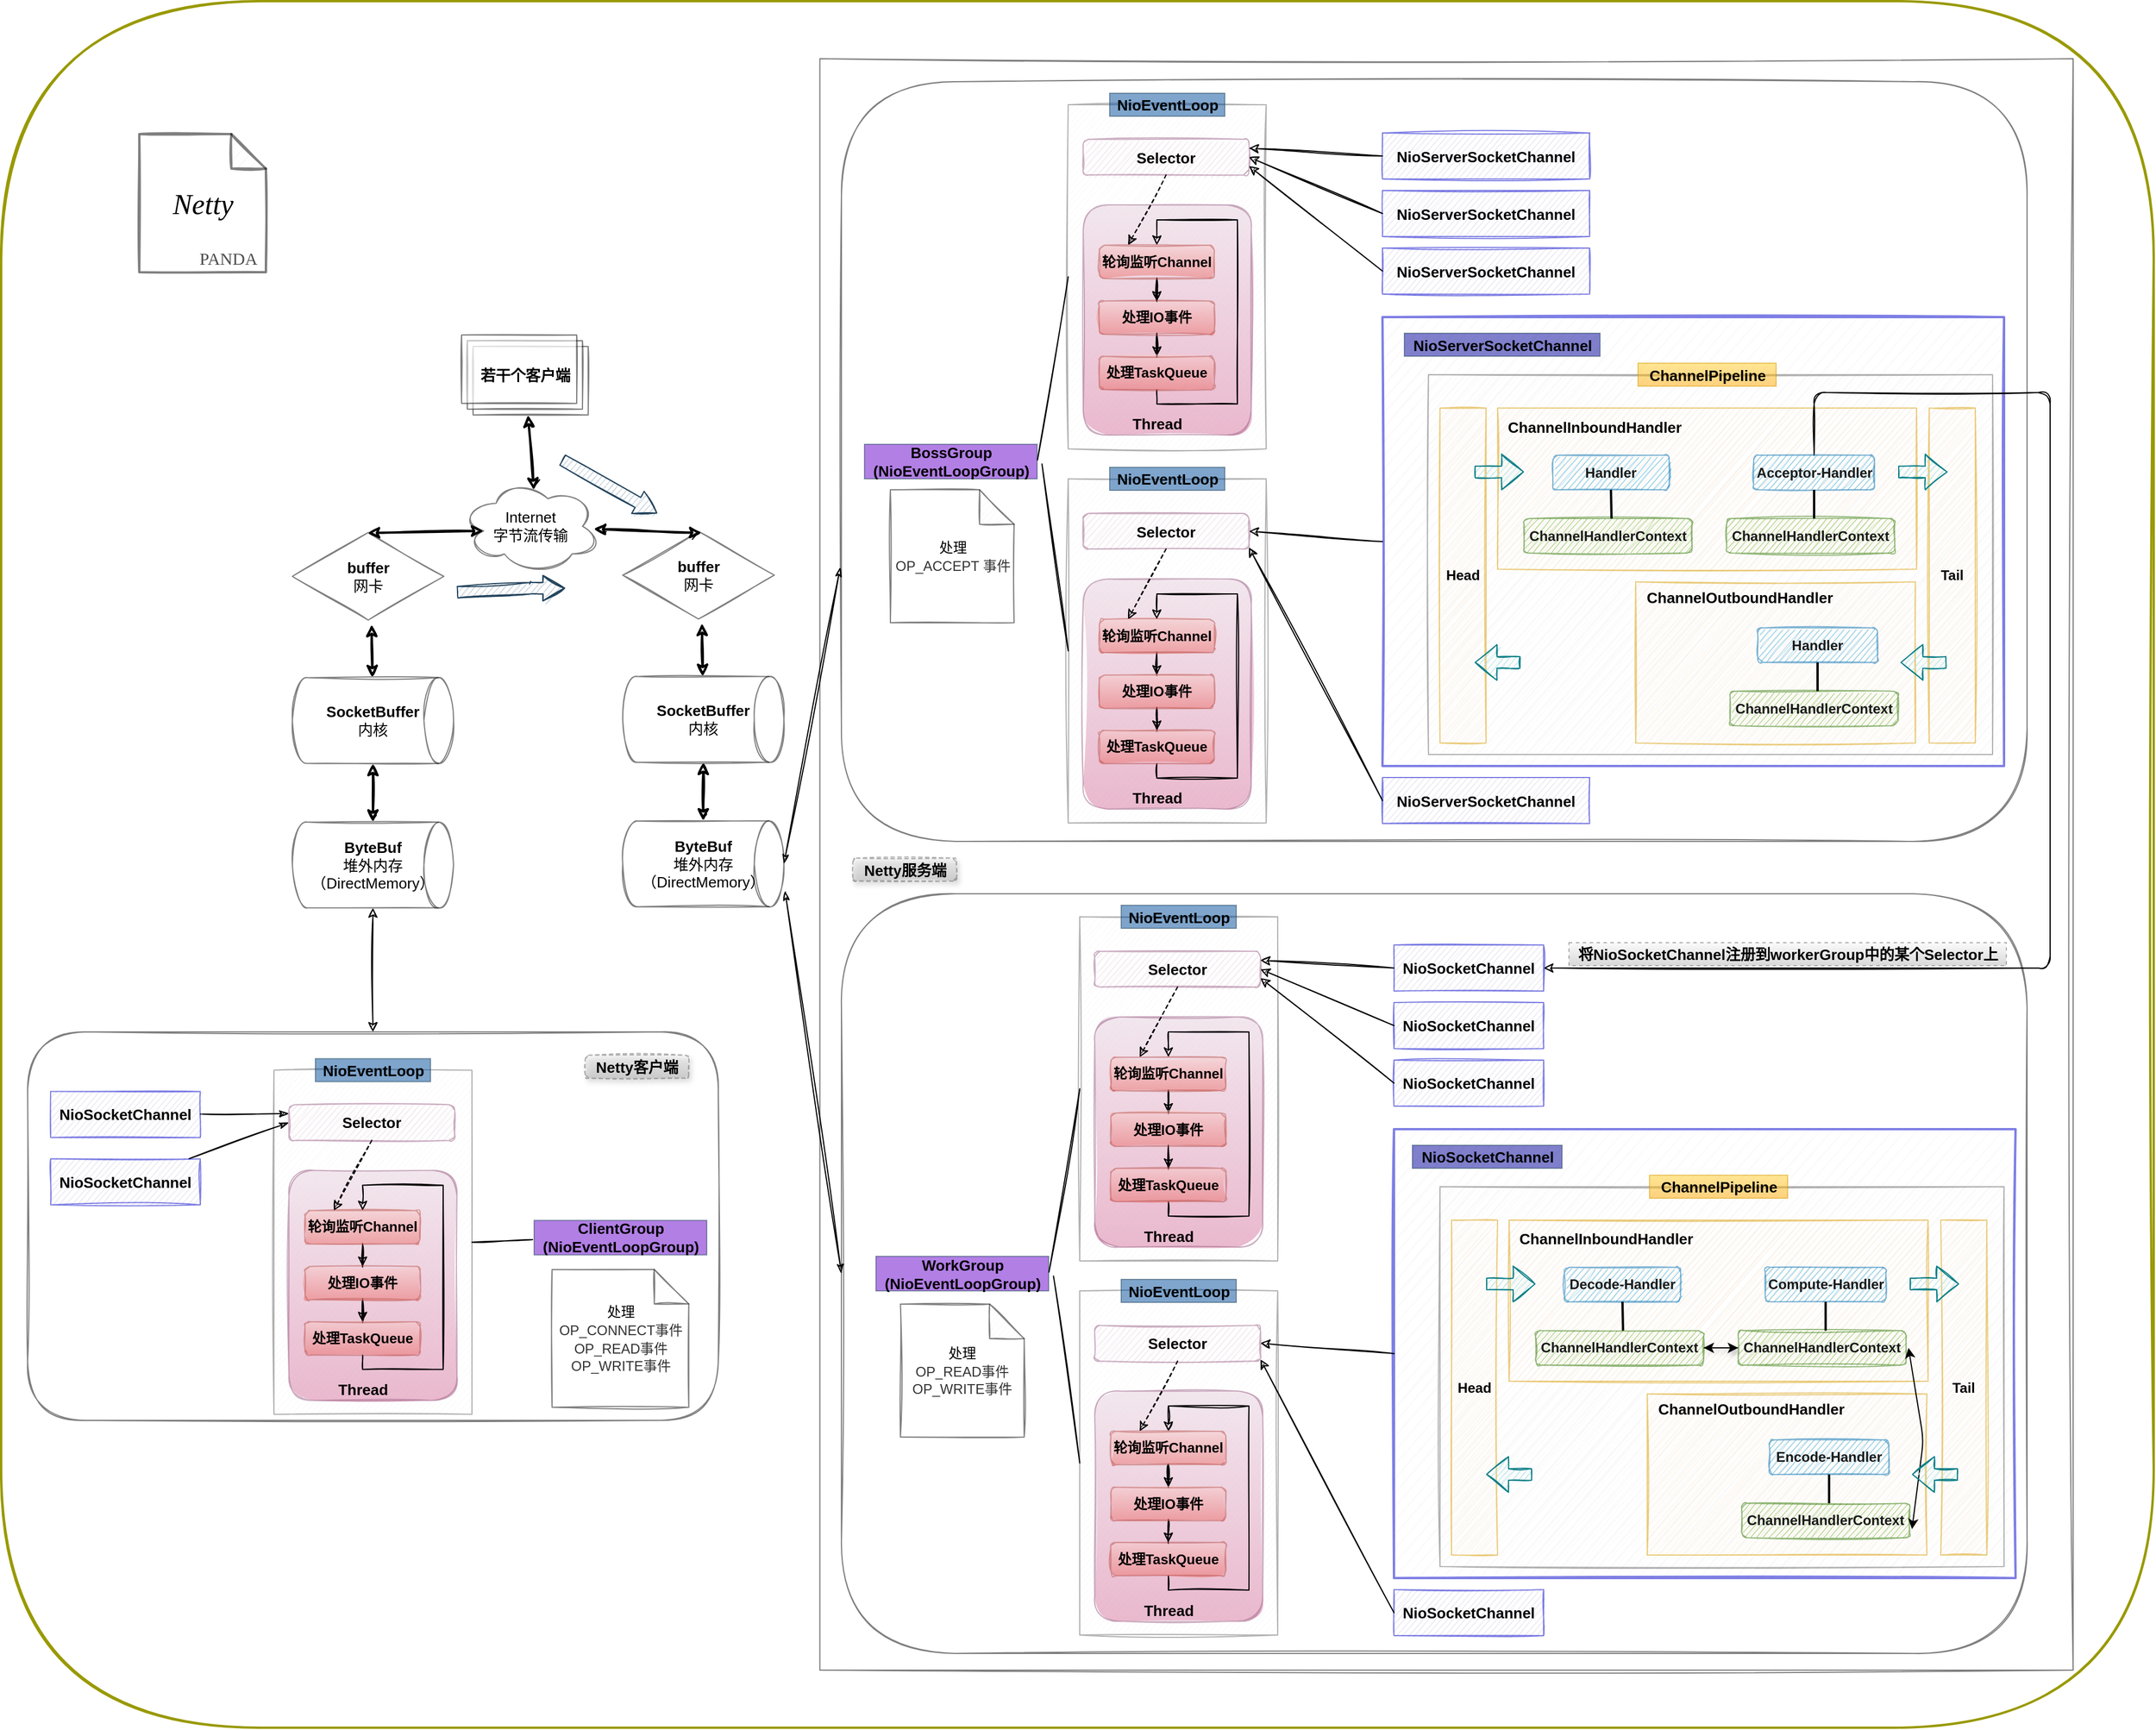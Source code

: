 <mxfile version="14.4.3" type="github">
  <diagram id="TzKk4-lQJNCVYzmnU276" name="Page-1">
    <mxGraphModel dx="2682" dy="1656" grid="1" gridSize="10" guides="1" tooltips="1" connect="1" arrows="1" fold="1" page="1" pageScale="1" pageWidth="827" pageHeight="1169" math="0" shadow="0">
      <root>
        <object label="" id="0">
          <mxCell />
        </object>
        <mxCell id="1" parent="0" />
        <mxCell id="UOfa2wY4roshWCC6e1EP-240" value="" style="rounded=1;whiteSpace=wrap;html=1;shadow=0;glass=0;sketch=1;strokeWidth=2;fontFamily=Georgia;fontSize=13;strokeColor=#999900;fillColor=#FFFFFF;" vertex="1" parent="1">
          <mxGeometry x="-1080" y="-590" width="1870" height="1500" as="geometry" />
        </mxCell>
        <mxCell id="UOfa2wY4roshWCC6e1EP-242" value="" style="shape=note;whiteSpace=wrap;html=1;backgroundOutline=1;darkOpacity=0.05;rounded=1;shadow=0;glass=0;sketch=1;strokeWidth=2;fontFamily=Georgia;fontSize=25;opacity=50;" vertex="1" parent="1">
          <mxGeometry x="-960" y="-474.5" width="110" height="120" as="geometry" />
        </mxCell>
        <mxCell id="UOfa2wY4roshWCC6e1EP-230" value="" style="rounded=0;whiteSpace=wrap;html=1;shadow=0;glass=0;sketch=1;strokeWidth=1;fontFamily=Helvetica;fontSize=13;opacity=50;" vertex="1" parent="1">
          <mxGeometry x="-368.75" y="-540" width="1088.75" height="1400" as="geometry" />
        </mxCell>
        <mxCell id="UOfa2wY4roshWCC6e1EP-226" value="" style="rounded=1;whiteSpace=wrap;html=1;shadow=0;glass=0;sketch=1;strokeWidth=1;fontFamily=Helvetica;fontSize=13;opacity=50;" vertex="1" parent="1">
          <mxGeometry x="-1057" y="305.5" width="600" height="337.5" as="geometry" />
        </mxCell>
        <mxCell id="UOfa2wY4roshWCC6e1EP-113" value="" style="rounded=1;whiteSpace=wrap;html=1;shadow=0;glass=0;sketch=1;strokeWidth=1;fontFamily=Helvetica;fontSize=13;opacity=50;" vertex="1" parent="1">
          <mxGeometry x="-350" y="185.5" width="1030" height="660" as="geometry" />
        </mxCell>
        <mxCell id="UOfa2wY4roshWCC6e1EP-80" value="" style="rounded=0;whiteSpace=wrap;html=1;shadow=0;glass=0;sketch=1;strokeWidth=1;fontFamily=Helvetica;fontSize=13;opacity=50;fillColor=#f5f5f5;strokeColor=#666666;fontColor=#333333;" vertex="1" parent="1">
          <mxGeometry x="-143" y="530.5" width="172" height="299" as="geometry" />
        </mxCell>
        <mxCell id="UOfa2wY4roshWCC6e1EP-73" value="" style="rounded=1;whiteSpace=wrap;html=1;shadow=0;glass=0;sketch=1;strokeColor=#996185;strokeWidth=1;fillColor=#e6d0de;fontFamily=Helvetica;opacity=50;gradientColor=#d5739d;" vertex="1" parent="1">
          <mxGeometry x="-130" y="617.5" width="146" height="200" as="geometry" />
        </mxCell>
        <mxCell id="UOfa2wY4roshWCC6e1EP-52" value="" style="rounded=0;whiteSpace=wrap;html=1;shadow=0;glass=0;sketch=1;opacity=50;fillStyle=auto;fillColor=#f5f5f5;fontColor=#333333;strokeColor=#0000CC;strokeWidth=2;" vertex="1" parent="1">
          <mxGeometry x="130" y="390" width="540" height="390" as="geometry" />
        </mxCell>
        <mxCell id="UOfa2wY4roshWCC6e1EP-42" value="" style="rounded=0;whiteSpace=wrap;html=1;shadow=0;glass=0;sketch=1;opacity=50;fillStyle=auto;fillColor=#f5f5f5;strokeColor=#666666;fontColor=#333333;" vertex="1" parent="1">
          <mxGeometry x="170" y="440" width="490" height="330" as="geometry" />
        </mxCell>
        <mxCell id="UOfa2wY4roshWCC6e1EP-40" value="&lt;b&gt;Head&lt;/b&gt;" style="rounded=0;whiteSpace=wrap;html=1;shadow=0;glass=0;sketch=1;opacity=50;fillColor=#ffe6cc;strokeColor=#d79b00;" vertex="1" parent="1">
          <mxGeometry x="180" y="469" width="40" height="291" as="geometry" />
        </mxCell>
        <mxCell id="UOfa2wY4roshWCC6e1EP-37" value="&lt;p style=&quot;line-height: 100%&quot;&gt;&lt;br&gt;&lt;/p&gt;" style="rounded=0;whiteSpace=wrap;html=1;shadow=0;glass=0;sketch=1;strokeColor=#d79b00;opacity=50;fillColor=#ffe6cc;labelPosition=center;verticalLabelPosition=middle;align=center;verticalAlign=middle;" vertex="1" parent="1">
          <mxGeometry x="350" y="620" width="243" height="140" as="geometry" />
        </mxCell>
        <mxCell id="UOfa2wY4roshWCC6e1EP-31" value="&lt;p style=&quot;line-height: 100%&quot;&gt;&lt;br&gt;&lt;/p&gt;" style="rounded=0;whiteSpace=wrap;html=1;shadow=0;glass=0;sketch=1;strokeColor=#d79b00;opacity=50;fillColor=#ffe6cc;labelPosition=center;verticalLabelPosition=middle;align=center;verticalAlign=middle;" vertex="1" parent="1">
          <mxGeometry x="230" y="469" width="364" height="140" as="geometry" />
        </mxCell>
        <mxCell id="UOfa2wY4roshWCC6e1EP-7" value="&lt;p&gt;&lt;b&gt;&lt;font color=&quot;#1a1a1a&quot;&gt;Decode-Handler&lt;/font&gt;&lt;/b&gt;&lt;/p&gt;" style="rounded=1;whiteSpace=wrap;html=1;shadow=0;glass=0;sketch=1;opacity=50;fillColor=#1ba1e2;strokeColor=#006EAF;fillStyle=auto;fontColor=#ffffff;" vertex="1" parent="1">
          <mxGeometry x="278" y="510" width="101" height="30" as="geometry" />
        </mxCell>
        <mxCell id="UOfa2wY4roshWCC6e1EP-29" value="" style="edgeStyle=orthogonalEdgeStyle;rounded=0;orthogonalLoop=1;jettySize=auto;html=1;shadow=1;strokeWidth=1;" edge="1" parent="1" source="UOfa2wY4roshWCC6e1EP-14" target="UOfa2wY4roshWCC6e1EP-27">
          <mxGeometry relative="1" as="geometry">
            <Array as="points">
              <mxPoint x="419" y="580" />
              <mxPoint x="419" y="580" />
            </Array>
          </mxGeometry>
        </mxCell>
        <mxCell id="UOfa2wY4roshWCC6e1EP-14" value="&lt;font color=&quot;#1a1a1a&quot;&gt;&lt;b&gt;ChannelHandlerContext&lt;/b&gt;&lt;/font&gt;" style="whiteSpace=wrap;html=1;rounded=1;shadow=0;fontColor=#ffffff;strokeColor=#2D7600;fillColor=#60a917;glass=0;opacity=50;sketch=1;fillStyle=auto;" vertex="1" parent="1">
          <mxGeometry x="253" y="565" width="146" height="30" as="geometry" />
        </mxCell>
        <mxCell id="UOfa2wY4roshWCC6e1EP-18" value="" style="endArrow=none;html=1;entryX=0.5;entryY=1;entryDx=0;entryDy=0;strokeWidth=2;" edge="1" parent="1" target="UOfa2wY4roshWCC6e1EP-7">
          <mxGeometry width="50" height="50" relative="1" as="geometry">
            <mxPoint x="329" y="565" as="sourcePoint" />
            <mxPoint x="379" y="515" as="targetPoint" />
            <Array as="points" />
          </mxGeometry>
        </mxCell>
        <mxCell id="UOfa2wY4roshWCC6e1EP-26" value="&lt;p&gt;&lt;b&gt;&lt;font color=&quot;#1a1a1a&quot;&gt;Compute-Handler&lt;/font&gt;&lt;/b&gt;&lt;/p&gt;" style="rounded=1;whiteSpace=wrap;html=1;shadow=0;glass=0;sketch=1;opacity=50;fillColor=#1ba1e2;strokeColor=#006EAF;fillStyle=auto;fontColor=#ffffff;" vertex="1" parent="1">
          <mxGeometry x="452.5" y="510" width="105" height="30" as="geometry" />
        </mxCell>
        <mxCell id="UOfa2wY4roshWCC6e1EP-30" value="" style="edgeStyle=orthogonalEdgeStyle;rounded=0;orthogonalLoop=1;jettySize=auto;html=1;shadow=0;strokeWidth=1;" edge="1" parent="1" source="UOfa2wY4roshWCC6e1EP-27" target="UOfa2wY4roshWCC6e1EP-14">
          <mxGeometry relative="1" as="geometry" />
        </mxCell>
        <mxCell id="UOfa2wY4roshWCC6e1EP-27" value="&lt;font color=&quot;#1a1a1a&quot;&gt;&lt;b&gt;ChannelHandlerContext&lt;/b&gt;&lt;/font&gt;" style="whiteSpace=wrap;html=1;rounded=1;shadow=0;fontColor=#ffffff;strokeColor=#2D7600;fillColor=#60a917;glass=0;opacity=50;sketch=1;fillStyle=auto;" vertex="1" parent="1">
          <mxGeometry x="429" y="565" width="146" height="30" as="geometry" />
        </mxCell>
        <mxCell id="UOfa2wY4roshWCC6e1EP-28" value="" style="endArrow=none;html=1;entryX=0.5;entryY=1;entryDx=0;entryDy=0;strokeWidth=2;" edge="1" parent="1" target="UOfa2wY4roshWCC6e1EP-26">
          <mxGeometry width="50" height="50" relative="1" as="geometry">
            <mxPoint x="505" y="565" as="sourcePoint" />
            <mxPoint x="555" y="515" as="targetPoint" />
            <Array as="points" />
          </mxGeometry>
        </mxCell>
        <mxCell id="UOfa2wY4roshWCC6e1EP-32" value="&lt;p&gt;&lt;b&gt;&lt;font color=&quot;#1a1a1a&quot;&gt;Encode-Handler&lt;/font&gt;&lt;/b&gt;&lt;/p&gt;" style="rounded=1;whiteSpace=wrap;html=1;shadow=0;glass=0;sketch=1;opacity=50;fillColor=#1ba1e2;strokeColor=#006EAF;fillStyle=auto;fontColor=#ffffff;" vertex="1" parent="1">
          <mxGeometry x="456" y="660" width="104" height="30" as="geometry" />
        </mxCell>
        <mxCell id="UOfa2wY4roshWCC6e1EP-33" value="&lt;font color=&quot;#1a1a1a&quot;&gt;&lt;b&gt;ChannelHandlerContext&lt;/b&gt;&lt;/font&gt;" style="whiteSpace=wrap;html=1;rounded=1;shadow=0;fontColor=#ffffff;strokeColor=#2D7600;fillColor=#60a917;glass=0;opacity=50;sketch=1;fillStyle=auto;" vertex="1" parent="1">
          <mxGeometry x="432" y="715" width="146" height="30" as="geometry" />
        </mxCell>
        <mxCell id="UOfa2wY4roshWCC6e1EP-34" value="" style="endArrow=none;html=1;entryX=0.5;entryY=1;entryDx=0;entryDy=0;strokeWidth=2;" edge="1" parent="1" target="UOfa2wY4roshWCC6e1EP-32">
          <mxGeometry width="50" height="50" relative="1" as="geometry">
            <mxPoint x="508" y="715" as="sourcePoint" />
            <mxPoint x="558" y="665" as="targetPoint" />
            <Array as="points" />
          </mxGeometry>
        </mxCell>
        <mxCell id="UOfa2wY4roshWCC6e1EP-35" value="&lt;font style=&quot;vertical-align: inherit&quot;&gt;&lt;font style=&quot;vertical-align: inherit&quot;&gt;&lt;font style=&quot;vertical-align: inherit&quot;&gt;&lt;font style=&quot;vertical-align: inherit&quot;&gt;&lt;font style=&quot;vertical-align: inherit&quot;&gt;&lt;font style=&quot;vertical-align: inherit&quot;&gt;&lt;font style=&quot;vertical-align: inherit&quot;&gt;&lt;font style=&quot;vertical-align: inherit ; font-size: 13px&quot;&gt;ChannelInboundHandler&lt;/font&gt;&lt;/font&gt;&lt;/font&gt;&lt;/font&gt;&lt;/font&gt;&lt;/font&gt;&lt;/font&gt;&lt;/font&gt;" style="text;html=1;resizable=0;autosize=1;align=center;verticalAlign=middle;points=[];fillColor=none;strokeColor=none;rounded=0;shadow=0;glass=0;sketch=1;opacity=50;fontStyle=1" vertex="1" parent="1">
          <mxGeometry x="229" y="475" width="170" height="20" as="geometry" />
        </mxCell>
        <mxCell id="UOfa2wY4roshWCC6e1EP-38" value="&lt;font style=&quot;vertical-align: inherit&quot;&gt;&lt;font style=&quot;vertical-align: inherit&quot;&gt;&lt;font style=&quot;vertical-align: inherit&quot;&gt;&lt;font style=&quot;vertical-align: inherit&quot;&gt;&lt;font style=&quot;vertical-align: inherit&quot;&gt;&lt;font style=&quot;vertical-align: inherit&quot;&gt;&lt;font style=&quot;vertical-align: inherit&quot;&gt;&lt;font style=&quot;vertical-align: inherit ; font-size: 13px&quot;&gt;ChannelOutboundHandler&lt;/font&gt;&lt;/font&gt;&lt;/font&gt;&lt;/font&gt;&lt;/font&gt;&lt;/font&gt;&lt;/font&gt;&lt;/font&gt;" style="text;html=1;resizable=0;autosize=1;align=center;verticalAlign=middle;points=[];fillColor=none;strokeColor=none;rounded=0;shadow=0;glass=0;sketch=1;opacity=50;fontStyle=1" vertex="1" parent="1">
          <mxGeometry x="350" y="623" width="180" height="20" as="geometry" />
        </mxCell>
        <mxCell id="UOfa2wY4roshWCC6e1EP-39" value="" style="endArrow=classic;startArrow=classic;html=1;shadow=0;strokeWidth=1;exitX=1;exitY=0.75;exitDx=0;exitDy=0;sketch=0;" edge="1" parent="1">
          <mxGeometry width="50" height="50" relative="1" as="geometry">
            <mxPoint x="580" y="737.5" as="sourcePoint" />
            <mxPoint x="577" y="580" as="targetPoint" />
            <Array as="points">
              <mxPoint x="590" y="660" />
            </Array>
          </mxGeometry>
        </mxCell>
        <mxCell id="UOfa2wY4roshWCC6e1EP-41" value="&lt;b&gt;Tail&lt;/b&gt;" style="rounded=0;whiteSpace=wrap;html=1;shadow=0;glass=0;sketch=1;opacity=50;fillColor=#ffe6cc;strokeColor=#d79b00;" vertex="1" parent="1">
          <mxGeometry x="605" y="469" width="40" height="291" as="geometry" />
        </mxCell>
        <mxCell id="UOfa2wY4roshWCC6e1EP-43" value="&lt;font style=&quot;vertical-align: inherit&quot;&gt;&lt;font style=&quot;vertical-align: inherit&quot;&gt;&lt;font style=&quot;vertical-align: inherit&quot;&gt;&lt;font style=&quot;vertical-align: inherit&quot;&gt;&lt;font style=&quot;vertical-align: inherit&quot;&gt;&lt;font style=&quot;vertical-align: inherit&quot;&gt;&lt;font style=&quot;vertical-align: inherit&quot;&gt;&lt;font style=&quot;vertical-align: inherit ; font-size: 13px&quot;&gt;ChannelPipeline&lt;/font&gt;&lt;/font&gt;&lt;/font&gt;&lt;/font&gt;&lt;/font&gt;&lt;/font&gt;&lt;/font&gt;&lt;/font&gt;" style="text;html=1;resizable=0;autosize=1;align=center;verticalAlign=middle;points=[];rounded=0;shadow=0;glass=0;sketch=0;opacity=50;fontStyle=1;fillColor=#ffcd28;strokeColor=#d79b00;gradientColor=#ffa500;" vertex="1" parent="1">
          <mxGeometry x="352" y="430" width="120" height="20" as="geometry" />
        </mxCell>
        <mxCell id="UOfa2wY4roshWCC6e1EP-46" value="" style="shape=flexArrow;endArrow=classic;html=1;shadow=0;strokeWidth=1;fillColor=#b0e3e6;strokeColor=#0e8088;sketch=1;" edge="1" parent="1">
          <mxGeometry width="50" height="50" relative="1" as="geometry">
            <mxPoint x="210" y="524.5" as="sourcePoint" />
            <mxPoint x="253" y="524.5" as="targetPoint" />
          </mxGeometry>
        </mxCell>
        <mxCell id="UOfa2wY4roshWCC6e1EP-48" value="" style="shape=flexArrow;endArrow=classic;html=1;shadow=0;strokeWidth=1;fillColor=#b0e3e6;strokeColor=#0e8088;sketch=1;" edge="1" parent="1">
          <mxGeometry width="50" height="50" relative="1" as="geometry">
            <mxPoint x="620" y="690" as="sourcePoint" />
            <mxPoint x="580" y="690" as="targetPoint" />
          </mxGeometry>
        </mxCell>
        <mxCell id="UOfa2wY4roshWCC6e1EP-49" value="" style="shape=flexArrow;endArrow=classic;html=1;shadow=0;strokeWidth=1;fillColor=#b0e3e6;strokeColor=#0e8088;sketch=1;" edge="1" parent="1">
          <mxGeometry width="50" height="50" relative="1" as="geometry">
            <mxPoint x="250" y="690" as="sourcePoint" />
            <mxPoint x="210" y="690" as="targetPoint" />
          </mxGeometry>
        </mxCell>
        <mxCell id="UOfa2wY4roshWCC6e1EP-50" value="" style="shape=flexArrow;endArrow=classic;html=1;shadow=0;strokeWidth=1;fillColor=#b0e3e6;strokeColor=#0e8088;sketch=1;" edge="1" parent="1">
          <mxGeometry width="50" height="50" relative="1" as="geometry">
            <mxPoint x="578" y="524.5" as="sourcePoint" />
            <mxPoint x="621" y="524.5" as="targetPoint" />
          </mxGeometry>
        </mxCell>
        <mxCell id="UOfa2wY4roshWCC6e1EP-53" value="&lt;span style=&quot;font-size: 13px&quot;&gt;NioSocketChannel&lt;/span&gt;" style="text;html=1;resizable=0;autosize=1;align=center;verticalAlign=middle;points=[];rounded=0;shadow=0;glass=0;sketch=0;opacity=50;fontStyle=1;strokeColor=#23445d;fillColor=#000099;" vertex="1" parent="1">
          <mxGeometry x="146" y="404" width="130" height="20" as="geometry" />
        </mxCell>
        <mxCell id="UOfa2wY4roshWCC6e1EP-54" value="&lt;b&gt;&lt;font style=&quot;font-size: 13px&quot;&gt;NioSocketChannel&lt;/font&gt;&lt;/b&gt;" style="rounded=0;whiteSpace=wrap;html=1;shadow=0;glass=0;sketch=1;strokeWidth=1;fillColor=#d0cee2;opacity=50;fillStyle=auto;strokeColor=#0000CC;" vertex="1" parent="1">
          <mxGeometry x="130" y="790" width="130" height="40" as="geometry" />
        </mxCell>
        <mxCell id="UOfa2wY4roshWCC6e1EP-55" value="&lt;b&gt;&lt;font style=&quot;font-size: 13px&quot;&gt;NioSocketChannel&lt;/font&gt;&lt;/b&gt;" style="rounded=0;whiteSpace=wrap;html=1;shadow=0;glass=0;sketch=1;strokeWidth=1;fillColor=#d0cee2;opacity=50;fillStyle=auto;strokeColor=#0000CC;" vertex="1" parent="1">
          <mxGeometry x="130" y="230" width="130" height="40" as="geometry" />
        </mxCell>
        <mxCell id="UOfa2wY4roshWCC6e1EP-56" value="&lt;b&gt;&lt;font style=&quot;font-size: 13px&quot;&gt;NioSocketChannel&lt;/font&gt;&lt;/b&gt;" style="rounded=0;whiteSpace=wrap;html=1;shadow=0;glass=0;sketch=1;strokeWidth=1;fillColor=#d0cee2;opacity=50;fillStyle=auto;strokeColor=#0000CC;" vertex="1" parent="1">
          <mxGeometry x="130" y="280" width="130" height="40" as="geometry" />
        </mxCell>
        <mxCell id="UOfa2wY4roshWCC6e1EP-62" value="" style="edgeStyle=orthogonalEdgeStyle;rounded=0;sketch=1;orthogonalLoop=1;jettySize=auto;html=1;shadow=0;strokeWidth=1;fontFamily=Helvetica;" edge="1" parent="1" source="UOfa2wY4roshWCC6e1EP-57" target="UOfa2wY4roshWCC6e1EP-58">
          <mxGeometry relative="1" as="geometry" />
        </mxCell>
        <mxCell id="UOfa2wY4roshWCC6e1EP-57" value="&lt;font color=&quot;#000000&quot;&gt;轮询监听Channel&lt;/font&gt;" style="rounded=1;whiteSpace=wrap;html=1;shadow=0;glass=0;sketch=1;strokeColor=#b85450;strokeWidth=1;opacity=50;fontStyle=1;fontFamily=Helvetica;fillColor=#f8cecc;gradientColor=#ea6b66;" vertex="1" parent="1">
          <mxGeometry x="-116" y="652.5" width="100" height="29" as="geometry" />
        </mxCell>
        <mxCell id="UOfa2wY4roshWCC6e1EP-63" value="" style="edgeStyle=orthogonalEdgeStyle;rounded=0;sketch=1;orthogonalLoop=1;jettySize=auto;html=1;shadow=0;strokeWidth=1;fontFamily=Helvetica;" edge="1" parent="1" source="UOfa2wY4roshWCC6e1EP-58" target="UOfa2wY4roshWCC6e1EP-59">
          <mxGeometry relative="1" as="geometry" />
        </mxCell>
        <mxCell id="UOfa2wY4roshWCC6e1EP-58" value="&lt;font color=&quot;#000000&quot;&gt;处理IO事件&lt;/font&gt;" style="rounded=1;whiteSpace=wrap;html=1;shadow=0;glass=0;sketch=1;strokeColor=#b85450;strokeWidth=1;fillColor=#f8cecc;opacity=50;fontStyle=1;fontFamily=Helvetica;gradientColor=#ea6b66;" vertex="1" parent="1">
          <mxGeometry x="-116" y="701" width="100" height="29" as="geometry" />
        </mxCell>
        <mxCell id="UOfa2wY4roshWCC6e1EP-70" value="" style="edgeStyle=orthogonalEdgeStyle;rounded=0;sketch=1;orthogonalLoop=1;jettySize=auto;html=1;shadow=0;strokeWidth=1;fontFamily=Helvetica;entryX=0.5;entryY=0;entryDx=0;entryDy=0;" edge="1" parent="1" source="UOfa2wY4roshWCC6e1EP-59" target="UOfa2wY4roshWCC6e1EP-57">
          <mxGeometry relative="1" as="geometry">
            <mxPoint x="74" y="890.5" as="targetPoint" />
            <Array as="points">
              <mxPoint x="-66" y="790.5" />
              <mxPoint x="4" y="790.5" />
              <mxPoint x="4" y="630.5" />
              <mxPoint x="-66" y="630.5" />
            </Array>
          </mxGeometry>
        </mxCell>
        <mxCell id="UOfa2wY4roshWCC6e1EP-59" value="&lt;font color=&quot;#000000&quot;&gt;处理TaskQueue&lt;/font&gt;" style="rounded=1;whiteSpace=wrap;html=1;shadow=0;glass=0;sketch=1;strokeColor=#b85450;strokeWidth=1;fillColor=#f8cecc;opacity=50;fontStyle=1;fontFamily=Helvetica;gradientColor=#ea6b66;" vertex="1" parent="1">
          <mxGeometry x="-116" y="749" width="100" height="29" as="geometry" />
        </mxCell>
        <mxCell id="UOfa2wY4roshWCC6e1EP-74" value="Thread" style="text;html=1;resizable=0;autosize=1;align=center;verticalAlign=middle;points=[];rounded=0;shadow=0;glass=0;sketch=1;fontFamily=Helvetica;opacity=50;fontStyle=1;fontSize=13;" vertex="1" parent="1">
          <mxGeometry x="-96" y="797.5" width="60" height="20" as="geometry" />
        </mxCell>
        <mxCell id="UOfa2wY4roshWCC6e1EP-75" value="Selector" style="rounded=1;whiteSpace=wrap;html=1;shadow=0;glass=0;sketch=1;strokeWidth=1;fontFamily=Helvetica;fontSize=13;opacity=50;fillColor=#E6D0DE;strokeColor=#996185;fontStyle=1" vertex="1" parent="1">
          <mxGeometry x="-130" y="560.5" width="144" height="31" as="geometry" />
        </mxCell>
        <mxCell id="UOfa2wY4roshWCC6e1EP-81" value="&lt;span style=&quot;font-size: 13px&quot;&gt;NioEventLoop&lt;/span&gt;" style="text;html=1;resizable=0;autosize=1;align=center;verticalAlign=middle;points=[];rounded=0;shadow=0;glass=0;sketch=0;opacity=50;fontStyle=1;strokeColor=#23445d;fillColor=#004C99;" vertex="1" parent="1">
          <mxGeometry x="-107" y="520.5" width="100" height="20" as="geometry" />
        </mxCell>
        <mxCell id="UOfa2wY4roshWCC6e1EP-82" value="&lt;b&gt;&lt;font style=&quot;font-size: 13px&quot;&gt;NioSocketChannel&lt;/font&gt;&lt;/b&gt;" style="rounded=0;whiteSpace=wrap;html=1;shadow=0;glass=0;sketch=1;strokeWidth=1;fillColor=#d0cee2;opacity=50;fillStyle=auto;strokeColor=#0000CC;" vertex="1" parent="1">
          <mxGeometry x="130" y="330" width="130" height="40" as="geometry" />
        </mxCell>
        <mxCell id="UOfa2wY4roshWCC6e1EP-86" value="" style="endArrow=classic;html=1;shadow=0;strokeWidth=1;fontFamily=Helvetica;fontSize=13;exitX=0;exitY=0.5;exitDx=0;exitDy=0;entryX=1;entryY=0.5;entryDx=0;entryDy=0;sketch=1;" edge="1" parent="1" source="UOfa2wY4roshWCC6e1EP-52" target="UOfa2wY4roshWCC6e1EP-75">
          <mxGeometry width="50" height="50" relative="1" as="geometry">
            <mxPoint x="40" y="623" as="sourcePoint" />
            <mxPoint x="90" y="573" as="targetPoint" />
          </mxGeometry>
        </mxCell>
        <mxCell id="UOfa2wY4roshWCC6e1EP-87" value="" style="endArrow=classic;html=1;shadow=0;strokeWidth=1;fontFamily=Helvetica;fontSize=13;exitX=0;exitY=0.5;exitDx=0;exitDy=0;sketch=1;" edge="1" parent="1" source="UOfa2wY4roshWCC6e1EP-54">
          <mxGeometry width="50" height="50" relative="1" as="geometry">
            <mxPoint x="60" y="699.5" as="sourcePoint" />
            <mxPoint x="14" y="590" as="targetPoint" />
          </mxGeometry>
        </mxCell>
        <mxCell id="UOfa2wY4roshWCC6e1EP-97" value="" style="rounded=0;whiteSpace=wrap;html=1;shadow=0;glass=0;sketch=1;strokeWidth=1;fontFamily=Helvetica;fontSize=13;opacity=50;fillColor=#f5f5f5;strokeColor=#666666;fontColor=#333333;" vertex="1" parent="1">
          <mxGeometry x="-143" y="205.5" width="172" height="299" as="geometry" />
        </mxCell>
        <mxCell id="UOfa2wY4roshWCC6e1EP-98" value="" style="rounded=1;whiteSpace=wrap;html=1;shadow=0;glass=0;sketch=1;strokeColor=#996185;strokeWidth=1;fillColor=#e6d0de;fontFamily=Helvetica;opacity=50;gradientColor=#d5739d;" vertex="1" parent="1">
          <mxGeometry x="-130" y="292.5" width="146" height="200" as="geometry" />
        </mxCell>
        <mxCell id="UOfa2wY4roshWCC6e1EP-99" value="" style="edgeStyle=orthogonalEdgeStyle;rounded=0;sketch=1;orthogonalLoop=1;jettySize=auto;html=1;shadow=0;strokeWidth=1;fontFamily=Helvetica;" edge="1" parent="1" source="UOfa2wY4roshWCC6e1EP-100" target="UOfa2wY4roshWCC6e1EP-102">
          <mxGeometry relative="1" as="geometry" />
        </mxCell>
        <mxCell id="UOfa2wY4roshWCC6e1EP-100" value="&lt;font color=&quot;#000000&quot;&gt;轮询监听Channel&lt;/font&gt;" style="rounded=1;whiteSpace=wrap;html=1;shadow=0;glass=0;sketch=1;strokeColor=#b85450;strokeWidth=1;opacity=50;fontStyle=1;fontFamily=Helvetica;fillColor=#f8cecc;gradientColor=#ea6b66;" vertex="1" parent="1">
          <mxGeometry x="-116" y="327.5" width="100" height="29" as="geometry" />
        </mxCell>
        <mxCell id="UOfa2wY4roshWCC6e1EP-101" value="" style="edgeStyle=orthogonalEdgeStyle;rounded=0;sketch=1;orthogonalLoop=1;jettySize=auto;html=1;shadow=0;strokeWidth=1;fontFamily=Helvetica;" edge="1" parent="1" source="UOfa2wY4roshWCC6e1EP-102" target="UOfa2wY4roshWCC6e1EP-104">
          <mxGeometry relative="1" as="geometry" />
        </mxCell>
        <mxCell id="UOfa2wY4roshWCC6e1EP-102" value="&lt;font color=&quot;#000000&quot;&gt;处理IO事件&lt;/font&gt;" style="rounded=1;whiteSpace=wrap;html=1;shadow=0;glass=0;sketch=1;strokeColor=#b85450;strokeWidth=1;fillColor=#f8cecc;opacity=50;fontStyle=1;fontFamily=Helvetica;gradientColor=#ea6b66;" vertex="1" parent="1">
          <mxGeometry x="-116" y="376" width="100" height="29" as="geometry" />
        </mxCell>
        <mxCell id="UOfa2wY4roshWCC6e1EP-103" value="" style="edgeStyle=orthogonalEdgeStyle;rounded=0;sketch=1;orthogonalLoop=1;jettySize=auto;html=1;shadow=0;strokeWidth=1;fontFamily=Helvetica;entryX=0.5;entryY=0;entryDx=0;entryDy=0;" edge="1" parent="1" source="UOfa2wY4roshWCC6e1EP-104" target="UOfa2wY4roshWCC6e1EP-100">
          <mxGeometry relative="1" as="geometry">
            <mxPoint x="74" y="565.5" as="targetPoint" />
            <Array as="points">
              <mxPoint x="-66" y="465.5" />
              <mxPoint x="4" y="465.5" />
              <mxPoint x="4" y="305.5" />
              <mxPoint x="-66" y="305.5" />
            </Array>
          </mxGeometry>
        </mxCell>
        <mxCell id="UOfa2wY4roshWCC6e1EP-104" value="&lt;font color=&quot;#000000&quot;&gt;处理TaskQueue&lt;/font&gt;" style="rounded=1;whiteSpace=wrap;html=1;shadow=0;glass=0;sketch=1;strokeColor=#b85450;strokeWidth=1;fillColor=#f8cecc;opacity=50;fontStyle=1;fontFamily=Helvetica;gradientColor=#ea6b66;" vertex="1" parent="1">
          <mxGeometry x="-116" y="424" width="100" height="29" as="geometry" />
        </mxCell>
        <mxCell id="UOfa2wY4roshWCC6e1EP-105" value="Thread" style="text;html=1;resizable=0;autosize=1;align=center;verticalAlign=middle;points=[];rounded=0;shadow=0;glass=0;sketch=1;fontFamily=Helvetica;opacity=50;fontStyle=1;fontSize=13;" vertex="1" parent="1">
          <mxGeometry x="-96" y="472.5" width="60" height="20" as="geometry" />
        </mxCell>
        <mxCell id="UOfa2wY4roshWCC6e1EP-106" value="Selector" style="rounded=1;whiteSpace=wrap;html=1;shadow=0;glass=0;sketch=1;strokeWidth=1;fontFamily=Helvetica;fontSize=13;opacity=50;fillColor=#E6D0DE;strokeColor=#996185;fontStyle=1" vertex="1" parent="1">
          <mxGeometry x="-130" y="235.5" width="144" height="31" as="geometry" />
        </mxCell>
        <mxCell id="UOfa2wY4roshWCC6e1EP-107" value="&lt;span style=&quot;font-size: 13px&quot;&gt;NioEventLoop&lt;/span&gt;" style="text;html=1;resizable=0;autosize=1;align=center;verticalAlign=middle;points=[];rounded=0;shadow=0;glass=0;sketch=0;opacity=50;fontStyle=1;strokeColor=#23445d;fillColor=#004C99;" vertex="1" parent="1">
          <mxGeometry x="-107" y="195.5" width="100" height="20" as="geometry" />
        </mxCell>
        <mxCell id="UOfa2wY4roshWCC6e1EP-91" value="" style="endArrow=classic;html=1;shadow=0;strokeWidth=1;fontFamily=Helvetica;fontSize=13;exitX=0;exitY=0.5;exitDx=0;exitDy=0;sketch=1;entryX=1;entryY=0.75;entryDx=0;entryDy=0;" edge="1" parent="1" source="UOfa2wY4roshWCC6e1EP-82" target="UOfa2wY4roshWCC6e1EP-106">
          <mxGeometry width="50" height="50" relative="1" as="geometry">
            <mxPoint y="190" as="sourcePoint" />
            <mxPoint x="15" y="315.5" as="targetPoint" />
          </mxGeometry>
        </mxCell>
        <mxCell id="UOfa2wY4roshWCC6e1EP-90" value="" style="endArrow=classic;html=1;shadow=0;strokeWidth=1;fontFamily=Helvetica;fontSize=13;exitX=0;exitY=0.5;exitDx=0;exitDy=0;sketch=1;entryX=1;entryY=0.5;entryDx=0;entryDy=0;" edge="1" parent="1" source="UOfa2wY4roshWCC6e1EP-56" target="UOfa2wY4roshWCC6e1EP-106">
          <mxGeometry width="50" height="50" relative="1" as="geometry">
            <mxPoint x="50" y="370" as="sourcePoint" />
            <mxPoint x="15" y="300" as="targetPoint" />
          </mxGeometry>
        </mxCell>
        <mxCell id="UOfa2wY4roshWCC6e1EP-89" value="" style="endArrow=classic;html=1;shadow=0;strokeWidth=1;fontFamily=Helvetica;fontSize=13;exitX=0;exitY=0.5;exitDx=0;exitDy=0;entryX=1;entryY=0.25;entryDx=0;entryDy=0;sketch=1;" edge="1" parent="1" source="UOfa2wY4roshWCC6e1EP-55" target="UOfa2wY4roshWCC6e1EP-106">
          <mxGeometry width="50" height="50" relative="1" as="geometry">
            <mxPoint x="20" y="260" as="sourcePoint" />
            <mxPoint x="15" y="284.5" as="targetPoint" />
          </mxGeometry>
        </mxCell>
        <mxCell id="UOfa2wY4roshWCC6e1EP-108" value="" style="endArrow=classic;html=1;shadow=0;strokeWidth=1;fontFamily=Helvetica;fontSize=13;entryX=0.25;entryY=0;entryDx=0;entryDy=0;exitX=0.5;exitY=1;exitDx=0;exitDy=0;rounded=1;sketch=1;endFill=1;dashed=1;" edge="1" parent="1" source="UOfa2wY4roshWCC6e1EP-106" target="UOfa2wY4roshWCC6e1EP-100">
          <mxGeometry width="50" height="50" relative="1" as="geometry">
            <mxPoint x="-200" y="274.5" as="sourcePoint" />
            <mxPoint x="-160" y="238.5" as="targetPoint" />
          </mxGeometry>
        </mxCell>
        <mxCell id="UOfa2wY4roshWCC6e1EP-94" value="" style="endArrow=classic;html=1;shadow=0;strokeWidth=1;fontFamily=Helvetica;fontSize=13;entryX=0.25;entryY=0;entryDx=0;entryDy=0;exitX=0.5;exitY=1;exitDx=0;exitDy=0;rounded=1;sketch=1;endFill=1;dashed=1;" edge="1" parent="1" source="UOfa2wY4roshWCC6e1EP-75" target="UOfa2wY4roshWCC6e1EP-57">
          <mxGeometry width="50" height="50" relative="1" as="geometry">
            <mxPoint x="-200" y="599.5" as="sourcePoint" />
            <mxPoint x="-160" y="563.5" as="targetPoint" />
          </mxGeometry>
        </mxCell>
        <mxCell id="UOfa2wY4roshWCC6e1EP-109" value="&lt;span style=&quot;font-size: 13px&quot;&gt;WorkGroup&lt;br&gt;(NioEventLoopGroup)&lt;br&gt;&lt;/span&gt;" style="text;html=1;resizable=0;autosize=1;align=center;verticalAlign=middle;points=[];rounded=0;shadow=0;glass=0;sketch=0;opacity=50;fontStyle=1;strokeColor=#23445d;fillColor=#6600CC;" vertex="1" parent="1">
          <mxGeometry x="-320" y="500.5" width="150" height="30" as="geometry" />
        </mxCell>
        <mxCell id="UOfa2wY4roshWCC6e1EP-112" value="" style="endArrow=none;html=1;shadow=0;strokeWidth=1;fontFamily=Helvetica;fontSize=13;exitX=0;exitY=0.5;exitDx=0;exitDy=0;sketch=1;entryX=1.028;entryY=0.57;entryDx=0;entryDy=0;entryPerimeter=0;" edge="1" parent="1" source="UOfa2wY4roshWCC6e1EP-80" target="UOfa2wY4roshWCC6e1EP-109">
          <mxGeometry width="50" height="50" relative="1" as="geometry">
            <mxPoint x="-220" y="630" as="sourcePoint" />
            <mxPoint x="-230" y="520" as="targetPoint" />
          </mxGeometry>
        </mxCell>
        <mxCell id="UOfa2wY4roshWCC6e1EP-111" value="" style="endArrow=none;html=1;shadow=0;strokeWidth=1;fontFamily=Helvetica;fontSize=13;entryX=0;entryY=0.5;entryDx=0;entryDy=0;exitX=1.002;exitY=0.455;exitDx=0;exitDy=0;exitPerimeter=0;sketch=1;" edge="1" parent="1" source="UOfa2wY4roshWCC6e1EP-109" target="UOfa2wY4roshWCC6e1EP-97">
          <mxGeometry width="50" height="50" relative="1" as="geometry">
            <mxPoint x="-210" y="440" as="sourcePoint" />
            <mxPoint x="-160" y="390" as="targetPoint" />
          </mxGeometry>
        </mxCell>
        <mxCell id="UOfa2wY4roshWCC6e1EP-115" value="" style="rounded=1;whiteSpace=wrap;html=1;shadow=0;glass=0;sketch=1;strokeWidth=1;fontFamily=Helvetica;fontSize=13;opacity=50;" vertex="1" parent="1">
          <mxGeometry x="-350" y="-520" width="1030" height="660" as="geometry" />
        </mxCell>
        <mxCell id="UOfa2wY4roshWCC6e1EP-116" value="" style="rounded=0;whiteSpace=wrap;html=1;shadow=0;glass=0;sketch=1;strokeWidth=1;fontFamily=Helvetica;fontSize=13;opacity=50;fillColor=#f5f5f5;strokeColor=#666666;fontColor=#333333;" vertex="1" parent="1">
          <mxGeometry x="-153" y="-175" width="172" height="299" as="geometry" />
        </mxCell>
        <mxCell id="UOfa2wY4roshWCC6e1EP-117" value="" style="rounded=1;whiteSpace=wrap;html=1;shadow=0;glass=0;sketch=1;strokeColor=#996185;strokeWidth=1;fillColor=#e6d0de;fontFamily=Helvetica;opacity=50;gradientColor=#d5739d;" vertex="1" parent="1">
          <mxGeometry x="-140" y="-88" width="146" height="200" as="geometry" />
        </mxCell>
        <mxCell id="UOfa2wY4roshWCC6e1EP-118" value="" style="rounded=0;whiteSpace=wrap;html=1;shadow=0;glass=0;sketch=1;opacity=50;fillStyle=auto;fillColor=#f5f5f5;fontColor=#333333;strokeColor=#0000CC;strokeWidth=2;" vertex="1" parent="1">
          <mxGeometry x="120" y="-315.5" width="540" height="390" as="geometry" />
        </mxCell>
        <mxCell id="UOfa2wY4roshWCC6e1EP-119" value="" style="rounded=0;whiteSpace=wrap;html=1;shadow=0;glass=0;sketch=1;opacity=50;fillStyle=auto;fillColor=#f5f5f5;strokeColor=#666666;fontColor=#333333;" vertex="1" parent="1">
          <mxGeometry x="160" y="-265.5" width="490" height="330" as="geometry" />
        </mxCell>
        <mxCell id="UOfa2wY4roshWCC6e1EP-120" value="&lt;b&gt;Head&lt;/b&gt;" style="rounded=0;whiteSpace=wrap;html=1;shadow=0;glass=0;sketch=1;opacity=50;fillColor=#ffe6cc;strokeColor=#d79b00;" vertex="1" parent="1">
          <mxGeometry x="170" y="-236.5" width="40" height="291" as="geometry" />
        </mxCell>
        <mxCell id="UOfa2wY4roshWCC6e1EP-121" value="&lt;p style=&quot;line-height: 100%&quot;&gt;&lt;br&gt;&lt;/p&gt;" style="rounded=0;whiteSpace=wrap;html=1;shadow=0;glass=0;sketch=1;strokeColor=#d79b00;opacity=50;fillColor=#ffe6cc;labelPosition=center;verticalLabelPosition=middle;align=center;verticalAlign=middle;" vertex="1" parent="1">
          <mxGeometry x="340" y="-85.5" width="243" height="140" as="geometry" />
        </mxCell>
        <mxCell id="UOfa2wY4roshWCC6e1EP-122" value="&lt;p style=&quot;line-height: 100%&quot;&gt;&lt;br&gt;&lt;/p&gt;" style="rounded=0;whiteSpace=wrap;html=1;shadow=0;glass=0;sketch=1;strokeColor=#d79b00;opacity=50;fillColor=#ffe6cc;labelPosition=center;verticalLabelPosition=middle;align=center;verticalAlign=middle;" vertex="1" parent="1">
          <mxGeometry x="220" y="-236.5" width="364" height="140" as="geometry" />
        </mxCell>
        <mxCell id="UOfa2wY4roshWCC6e1EP-123" value="&lt;p&gt;&lt;b&gt;&lt;font color=&quot;#1a1a1a&quot;&gt;Handler&lt;/font&gt;&lt;/b&gt;&lt;/p&gt;" style="rounded=1;whiteSpace=wrap;html=1;shadow=0;glass=0;sketch=1;opacity=50;fillColor=#1ba1e2;strokeColor=#006EAF;fillStyle=auto;fontColor=#ffffff;" vertex="1" parent="1">
          <mxGeometry x="268" y="-195.5" width="101" height="30" as="geometry" />
        </mxCell>
        <mxCell id="UOfa2wY4roshWCC6e1EP-125" value="&lt;font color=&quot;#1a1a1a&quot;&gt;&lt;b&gt;ChannelHandlerContext&lt;/b&gt;&lt;/font&gt;" style="whiteSpace=wrap;html=1;rounded=1;shadow=0;fontColor=#ffffff;strokeColor=#2D7600;fillColor=#60a917;glass=0;opacity=50;sketch=1;fillStyle=auto;" vertex="1" parent="1">
          <mxGeometry x="243" y="-140.5" width="146" height="30" as="geometry" />
        </mxCell>
        <mxCell id="UOfa2wY4roshWCC6e1EP-126" value="" style="endArrow=none;html=1;entryX=0.5;entryY=1;entryDx=0;entryDy=0;strokeWidth=2;" edge="1" parent="1" target="UOfa2wY4roshWCC6e1EP-123">
          <mxGeometry width="50" height="50" relative="1" as="geometry">
            <mxPoint x="319" y="-140.5" as="sourcePoint" />
            <mxPoint x="369" y="-190.5" as="targetPoint" />
            <Array as="points" />
          </mxGeometry>
        </mxCell>
        <mxCell id="UOfa2wY4roshWCC6e1EP-178" style="edgeStyle=orthogonalEdgeStyle;rounded=1;sketch=1;orthogonalLoop=1;jettySize=auto;html=1;exitX=0.5;exitY=0;exitDx=0;exitDy=0;shadow=0;endArrow=classic;endFill=1;strokeWidth=1;fontFamily=Helvetica;fontSize=13;entryX=1;entryY=0.5;entryDx=0;entryDy=0;" edge="1" parent="1" source="UOfa2wY4roshWCC6e1EP-127" target="UOfa2wY4roshWCC6e1EP-55">
          <mxGeometry relative="1" as="geometry">
            <mxPoint x="750" y="241" as="targetPoint" />
            <Array as="points">
              <mxPoint x="495" y="-250" />
              <mxPoint x="700" y="-250" />
              <mxPoint x="700" y="250" />
            </Array>
          </mxGeometry>
        </mxCell>
        <mxCell id="UOfa2wY4roshWCC6e1EP-127" value="&lt;p&gt;&lt;b&gt;&lt;font color=&quot;#1a1a1a&quot;&gt;Acceptor-Handler&lt;/font&gt;&lt;/b&gt;&lt;/p&gt;" style="rounded=1;whiteSpace=wrap;html=1;shadow=0;glass=0;sketch=1;opacity=50;fillColor=#1ba1e2;strokeColor=#006EAF;fillStyle=auto;fontColor=#ffffff;" vertex="1" parent="1">
          <mxGeometry x="442.5" y="-195.5" width="105" height="30" as="geometry" />
        </mxCell>
        <mxCell id="UOfa2wY4roshWCC6e1EP-129" value="&lt;font color=&quot;#1a1a1a&quot;&gt;&lt;b&gt;ChannelHandlerContext&lt;/b&gt;&lt;/font&gt;" style="whiteSpace=wrap;html=1;rounded=1;shadow=0;fontColor=#ffffff;strokeColor=#2D7600;fillColor=#60a917;glass=0;opacity=50;sketch=1;fillStyle=auto;" vertex="1" parent="1">
          <mxGeometry x="419" y="-140.5" width="146" height="30" as="geometry" />
        </mxCell>
        <mxCell id="UOfa2wY4roshWCC6e1EP-130" value="" style="endArrow=none;html=1;entryX=0.5;entryY=1;entryDx=0;entryDy=0;strokeWidth=2;" edge="1" parent="1" target="UOfa2wY4roshWCC6e1EP-127">
          <mxGeometry width="50" height="50" relative="1" as="geometry">
            <mxPoint x="495" y="-140.5" as="sourcePoint" />
            <mxPoint x="545" y="-190.5" as="targetPoint" />
            <Array as="points" />
          </mxGeometry>
        </mxCell>
        <mxCell id="UOfa2wY4roshWCC6e1EP-131" value="&lt;p&gt;&lt;b&gt;&lt;font color=&quot;#1a1a1a&quot;&gt;Handler&lt;/font&gt;&lt;/b&gt;&lt;/p&gt;" style="rounded=1;whiteSpace=wrap;html=1;shadow=0;glass=0;sketch=1;opacity=50;fillColor=#1ba1e2;strokeColor=#006EAF;fillStyle=auto;fontColor=#ffffff;" vertex="1" parent="1">
          <mxGeometry x="446" y="-45.5" width="104" height="30" as="geometry" />
        </mxCell>
        <mxCell id="UOfa2wY4roshWCC6e1EP-132" value="&lt;font color=&quot;#1a1a1a&quot;&gt;&lt;b&gt;ChannelHandlerContext&lt;/b&gt;&lt;/font&gt;" style="whiteSpace=wrap;html=1;rounded=1;shadow=0;fontColor=#ffffff;strokeColor=#2D7600;fillColor=#60a917;glass=0;opacity=50;sketch=1;fillStyle=auto;" vertex="1" parent="1">
          <mxGeometry x="422" y="9.5" width="146" height="30" as="geometry" />
        </mxCell>
        <mxCell id="UOfa2wY4roshWCC6e1EP-133" value="" style="endArrow=none;html=1;entryX=0.5;entryY=1;entryDx=0;entryDy=0;strokeWidth=2;" edge="1" parent="1" target="UOfa2wY4roshWCC6e1EP-131">
          <mxGeometry width="50" height="50" relative="1" as="geometry">
            <mxPoint x="498" y="9.5" as="sourcePoint" />
            <mxPoint x="548" y="-40.5" as="targetPoint" />
            <Array as="points" />
          </mxGeometry>
        </mxCell>
        <mxCell id="UOfa2wY4roshWCC6e1EP-134" value="&lt;font style=&quot;vertical-align: inherit&quot;&gt;&lt;font style=&quot;vertical-align: inherit&quot;&gt;&lt;font style=&quot;vertical-align: inherit&quot;&gt;&lt;font style=&quot;vertical-align: inherit&quot;&gt;&lt;font style=&quot;vertical-align: inherit&quot;&gt;&lt;font style=&quot;vertical-align: inherit&quot;&gt;&lt;font style=&quot;vertical-align: inherit&quot;&gt;&lt;font style=&quot;vertical-align: inherit ; font-size: 13px&quot;&gt;ChannelInboundHandler&lt;/font&gt;&lt;/font&gt;&lt;/font&gt;&lt;/font&gt;&lt;/font&gt;&lt;/font&gt;&lt;/font&gt;&lt;/font&gt;" style="text;html=1;resizable=0;autosize=1;align=center;verticalAlign=middle;points=[];fillColor=none;strokeColor=none;rounded=0;shadow=0;glass=0;sketch=1;opacity=50;fontStyle=1" vertex="1" parent="1">
          <mxGeometry x="219" y="-230.5" width="170" height="20" as="geometry" />
        </mxCell>
        <mxCell id="UOfa2wY4roshWCC6e1EP-135" value="&lt;font style=&quot;vertical-align: inherit&quot;&gt;&lt;font style=&quot;vertical-align: inherit&quot;&gt;&lt;font style=&quot;vertical-align: inherit&quot;&gt;&lt;font style=&quot;vertical-align: inherit&quot;&gt;&lt;font style=&quot;vertical-align: inherit&quot;&gt;&lt;font style=&quot;vertical-align: inherit&quot;&gt;&lt;font style=&quot;vertical-align: inherit&quot;&gt;&lt;font style=&quot;vertical-align: inherit ; font-size: 13px&quot;&gt;ChannelOutboundHandler&lt;/font&gt;&lt;/font&gt;&lt;/font&gt;&lt;/font&gt;&lt;/font&gt;&lt;/font&gt;&lt;/font&gt;&lt;/font&gt;" style="text;html=1;resizable=0;autosize=1;align=center;verticalAlign=middle;points=[];fillColor=none;strokeColor=none;rounded=0;shadow=0;glass=0;sketch=1;opacity=50;fontStyle=1" vertex="1" parent="1">
          <mxGeometry x="340" y="-82.5" width="180" height="20" as="geometry" />
        </mxCell>
        <mxCell id="UOfa2wY4roshWCC6e1EP-137" value="&lt;b&gt;Tail&lt;/b&gt;" style="rounded=0;whiteSpace=wrap;html=1;shadow=0;glass=0;sketch=1;opacity=50;fillColor=#ffe6cc;strokeColor=#d79b00;" vertex="1" parent="1">
          <mxGeometry x="595" y="-236.5" width="40" height="291" as="geometry" />
        </mxCell>
        <mxCell id="UOfa2wY4roshWCC6e1EP-138" value="&lt;font style=&quot;vertical-align: inherit&quot;&gt;&lt;font style=&quot;vertical-align: inherit&quot;&gt;&lt;font style=&quot;vertical-align: inherit&quot;&gt;&lt;font style=&quot;vertical-align: inherit&quot;&gt;&lt;font style=&quot;vertical-align: inherit&quot;&gt;&lt;font style=&quot;vertical-align: inherit&quot;&gt;&lt;font style=&quot;vertical-align: inherit&quot;&gt;&lt;font style=&quot;vertical-align: inherit ; font-size: 13px&quot;&gt;ChannelPipeline&lt;/font&gt;&lt;/font&gt;&lt;/font&gt;&lt;/font&gt;&lt;/font&gt;&lt;/font&gt;&lt;/font&gt;&lt;/font&gt;" style="text;html=1;resizable=0;autosize=1;align=center;verticalAlign=middle;points=[];rounded=0;shadow=0;glass=0;sketch=0;opacity=50;fontStyle=1;fillColor=#ffcd28;strokeColor=#d79b00;gradientColor=#ffa500;" vertex="1" parent="1">
          <mxGeometry x="342" y="-275.5" width="120" height="20" as="geometry" />
        </mxCell>
        <mxCell id="UOfa2wY4roshWCC6e1EP-139" value="" style="shape=flexArrow;endArrow=classic;html=1;shadow=0;strokeWidth=1;fillColor=#b0e3e6;strokeColor=#0e8088;sketch=1;" edge="1" parent="1">
          <mxGeometry width="50" height="50" relative="1" as="geometry">
            <mxPoint x="200" y="-181" as="sourcePoint" />
            <mxPoint x="243" y="-181" as="targetPoint" />
          </mxGeometry>
        </mxCell>
        <mxCell id="UOfa2wY4roshWCC6e1EP-140" value="" style="shape=flexArrow;endArrow=classic;html=1;shadow=0;strokeWidth=1;fillColor=#b0e3e6;strokeColor=#0e8088;sketch=1;" edge="1" parent="1">
          <mxGeometry width="50" height="50" relative="1" as="geometry">
            <mxPoint x="610" y="-15.5" as="sourcePoint" />
            <mxPoint x="570" y="-15.5" as="targetPoint" />
          </mxGeometry>
        </mxCell>
        <mxCell id="UOfa2wY4roshWCC6e1EP-141" value="" style="shape=flexArrow;endArrow=classic;html=1;shadow=0;strokeWidth=1;fillColor=#b0e3e6;strokeColor=#0e8088;sketch=1;" edge="1" parent="1">
          <mxGeometry width="50" height="50" relative="1" as="geometry">
            <mxPoint x="240" y="-15.5" as="sourcePoint" />
            <mxPoint x="200" y="-15.5" as="targetPoint" />
          </mxGeometry>
        </mxCell>
        <mxCell id="UOfa2wY4roshWCC6e1EP-142" value="" style="shape=flexArrow;endArrow=classic;html=1;shadow=0;strokeWidth=1;fillColor=#b0e3e6;strokeColor=#0e8088;sketch=1;" edge="1" parent="1">
          <mxGeometry width="50" height="50" relative="1" as="geometry">
            <mxPoint x="568" y="-181" as="sourcePoint" />
            <mxPoint x="611" y="-181" as="targetPoint" />
          </mxGeometry>
        </mxCell>
        <mxCell id="UOfa2wY4roshWCC6e1EP-143" value="&lt;span style=&quot;font-size: 13px&quot;&gt;NioServerSocketChannel&lt;/span&gt;" style="text;html=1;resizable=0;autosize=1;align=center;verticalAlign=middle;points=[];rounded=0;shadow=0;glass=0;sketch=0;opacity=50;fontStyle=1;strokeColor=#23445d;fillColor=#000099;" vertex="1" parent="1">
          <mxGeometry x="139" y="-301.5" width="170" height="20" as="geometry" />
        </mxCell>
        <mxCell id="UOfa2wY4roshWCC6e1EP-144" value="&lt;b&gt;&lt;font style=&quot;font-size: 13px&quot;&gt;NioServerSocketChannel&lt;/font&gt;&lt;/b&gt;" style="rounded=0;whiteSpace=wrap;html=1;shadow=0;glass=0;sketch=1;strokeWidth=1;fillColor=#d0cee2;opacity=50;fillStyle=auto;strokeColor=#0000CC;" vertex="1" parent="1">
          <mxGeometry x="120" y="84.5" width="180" height="40" as="geometry" />
        </mxCell>
        <mxCell id="UOfa2wY4roshWCC6e1EP-145" value="&lt;b&gt;&lt;font style=&quot;font-size: 13px&quot;&gt;NioServerSocketChannel&lt;/font&gt;&lt;/b&gt;" style="rounded=0;whiteSpace=wrap;html=1;shadow=0;glass=0;sketch=1;strokeWidth=1;fillColor=#d0cee2;opacity=50;fillStyle=auto;strokeColor=#0000CC;" vertex="1" parent="1">
          <mxGeometry x="120" y="-475.5" width="180" height="40" as="geometry" />
        </mxCell>
        <mxCell id="UOfa2wY4roshWCC6e1EP-146" value="&lt;b&gt;&lt;font style=&quot;font-size: 13px&quot;&gt;NioServerSocketChannel&lt;/font&gt;&lt;/b&gt;" style="rounded=0;whiteSpace=wrap;html=1;shadow=0;glass=0;sketch=1;strokeWidth=1;fillColor=#d0cee2;opacity=50;fillStyle=auto;strokeColor=#0000CC;" vertex="1" parent="1">
          <mxGeometry x="120" y="-425.5" width="180" height="40" as="geometry" />
        </mxCell>
        <mxCell id="UOfa2wY4roshWCC6e1EP-147" value="" style="edgeStyle=orthogonalEdgeStyle;rounded=0;sketch=1;orthogonalLoop=1;jettySize=auto;html=1;shadow=0;strokeWidth=1;fontFamily=Helvetica;" edge="1" parent="1" source="UOfa2wY4roshWCC6e1EP-148" target="UOfa2wY4roshWCC6e1EP-150">
          <mxGeometry relative="1" as="geometry" />
        </mxCell>
        <mxCell id="UOfa2wY4roshWCC6e1EP-148" value="&lt;font color=&quot;#000000&quot;&gt;轮询监听Channel&lt;/font&gt;" style="rounded=1;whiteSpace=wrap;html=1;shadow=0;glass=0;sketch=1;strokeColor=#b85450;strokeWidth=1;opacity=50;fontStyle=1;fontFamily=Helvetica;fillColor=#f8cecc;gradientColor=#ea6b66;" vertex="1" parent="1">
          <mxGeometry x="-126" y="-53" width="100" height="29" as="geometry" />
        </mxCell>
        <mxCell id="UOfa2wY4roshWCC6e1EP-149" value="" style="edgeStyle=orthogonalEdgeStyle;rounded=0;sketch=1;orthogonalLoop=1;jettySize=auto;html=1;shadow=0;strokeWidth=1;fontFamily=Helvetica;" edge="1" parent="1" source="UOfa2wY4roshWCC6e1EP-150" target="UOfa2wY4roshWCC6e1EP-152">
          <mxGeometry relative="1" as="geometry" />
        </mxCell>
        <mxCell id="UOfa2wY4roshWCC6e1EP-150" value="&lt;font color=&quot;#000000&quot;&gt;处理IO事件&lt;/font&gt;" style="rounded=1;whiteSpace=wrap;html=1;shadow=0;glass=0;sketch=1;strokeColor=#b85450;strokeWidth=1;fillColor=#f8cecc;opacity=50;fontStyle=1;fontFamily=Helvetica;gradientColor=#ea6b66;" vertex="1" parent="1">
          <mxGeometry x="-126" y="-4.5" width="100" height="29" as="geometry" />
        </mxCell>
        <mxCell id="UOfa2wY4roshWCC6e1EP-151" value="" style="edgeStyle=orthogonalEdgeStyle;rounded=0;sketch=1;orthogonalLoop=1;jettySize=auto;html=1;shadow=0;strokeWidth=1;fontFamily=Helvetica;entryX=0.5;entryY=0;entryDx=0;entryDy=0;" edge="1" parent="1" source="UOfa2wY4roshWCC6e1EP-152" target="UOfa2wY4roshWCC6e1EP-148">
          <mxGeometry relative="1" as="geometry">
            <mxPoint x="64" y="185" as="targetPoint" />
            <Array as="points">
              <mxPoint x="-76" y="85" />
              <mxPoint x="-6" y="85" />
              <mxPoint x="-6" y="-75" />
              <mxPoint x="-76" y="-75" />
            </Array>
          </mxGeometry>
        </mxCell>
        <mxCell id="UOfa2wY4roshWCC6e1EP-152" value="&lt;font color=&quot;#000000&quot;&gt;处理TaskQueue&lt;/font&gt;" style="rounded=1;whiteSpace=wrap;html=1;shadow=0;glass=0;sketch=1;strokeColor=#b85450;strokeWidth=1;fillColor=#f8cecc;opacity=50;fontStyle=1;fontFamily=Helvetica;gradientColor=#ea6b66;" vertex="1" parent="1">
          <mxGeometry x="-126" y="43.5" width="100" height="29" as="geometry" />
        </mxCell>
        <mxCell id="UOfa2wY4roshWCC6e1EP-153" value="Thread" style="text;html=1;resizable=0;autosize=1;align=center;verticalAlign=middle;points=[];rounded=0;shadow=0;glass=0;sketch=1;fontFamily=Helvetica;opacity=50;fontStyle=1;fontSize=13;" vertex="1" parent="1">
          <mxGeometry x="-106" y="92" width="60" height="20" as="geometry" />
        </mxCell>
        <mxCell id="UOfa2wY4roshWCC6e1EP-154" value="Selector" style="rounded=1;whiteSpace=wrap;html=1;shadow=0;glass=0;sketch=1;strokeWidth=1;fontFamily=Helvetica;fontSize=13;opacity=50;fillColor=#E6D0DE;strokeColor=#996185;fontStyle=1" vertex="1" parent="1">
          <mxGeometry x="-140" y="-145" width="144" height="31" as="geometry" />
        </mxCell>
        <mxCell id="UOfa2wY4roshWCC6e1EP-155" value="&lt;span style=&quot;font-size: 13px&quot;&gt;NioEventLoop&lt;/span&gt;" style="text;html=1;resizable=0;autosize=1;align=center;verticalAlign=middle;points=[];rounded=0;shadow=0;glass=0;sketch=0;opacity=50;fontStyle=1;strokeColor=#23445d;fillColor=#004C99;" vertex="1" parent="1">
          <mxGeometry x="-117" y="-185" width="100" height="20" as="geometry" />
        </mxCell>
        <mxCell id="UOfa2wY4roshWCC6e1EP-156" value="&lt;b&gt;&lt;font style=&quot;font-size: 13px&quot;&gt;NioServerSocketChannel&lt;/font&gt;&lt;/b&gt;" style="rounded=0;whiteSpace=wrap;html=1;shadow=0;glass=0;sketch=1;strokeWidth=1;fillColor=#d0cee2;opacity=50;fillStyle=auto;strokeColor=#0000CC;" vertex="1" parent="1">
          <mxGeometry x="120" y="-375.5" width="180" height="40" as="geometry" />
        </mxCell>
        <mxCell id="UOfa2wY4roshWCC6e1EP-157" value="" style="endArrow=classic;html=1;shadow=0;strokeWidth=1;fontFamily=Helvetica;fontSize=13;exitX=0;exitY=0.5;exitDx=0;exitDy=0;entryX=1;entryY=0.5;entryDx=0;entryDy=0;sketch=1;" edge="1" parent="1" source="UOfa2wY4roshWCC6e1EP-118" target="UOfa2wY4roshWCC6e1EP-154">
          <mxGeometry width="50" height="50" relative="1" as="geometry">
            <mxPoint x="30" y="-82.5" as="sourcePoint" />
            <mxPoint x="80" y="-132.5" as="targetPoint" />
          </mxGeometry>
        </mxCell>
        <mxCell id="UOfa2wY4roshWCC6e1EP-158" value="" style="endArrow=classic;html=1;shadow=0;strokeWidth=1;fontFamily=Helvetica;fontSize=13;exitX=0;exitY=0.5;exitDx=0;exitDy=0;sketch=1;" edge="1" parent="1" source="UOfa2wY4roshWCC6e1EP-144">
          <mxGeometry width="50" height="50" relative="1" as="geometry">
            <mxPoint x="50" y="-6" as="sourcePoint" />
            <mxPoint x="4" y="-115.5" as="targetPoint" />
          </mxGeometry>
        </mxCell>
        <mxCell id="UOfa2wY4roshWCC6e1EP-159" value="" style="rounded=0;whiteSpace=wrap;html=1;shadow=0;glass=0;sketch=1;strokeWidth=1;fontFamily=Helvetica;fontSize=13;opacity=50;fillColor=#f5f5f5;strokeColor=#666666;fontColor=#333333;" vertex="1" parent="1">
          <mxGeometry x="-153" y="-500" width="172" height="299" as="geometry" />
        </mxCell>
        <mxCell id="UOfa2wY4roshWCC6e1EP-160" value="" style="rounded=1;whiteSpace=wrap;html=1;shadow=0;glass=0;sketch=1;strokeColor=#996185;strokeWidth=1;fillColor=#e6d0de;fontFamily=Helvetica;opacity=50;gradientColor=#d5739d;" vertex="1" parent="1">
          <mxGeometry x="-140" y="-413" width="146" height="200" as="geometry" />
        </mxCell>
        <mxCell id="UOfa2wY4roshWCC6e1EP-161" value="" style="edgeStyle=orthogonalEdgeStyle;rounded=0;sketch=1;orthogonalLoop=1;jettySize=auto;html=1;shadow=0;strokeWidth=1;fontFamily=Helvetica;" edge="1" parent="1" source="UOfa2wY4roshWCC6e1EP-162" target="UOfa2wY4roshWCC6e1EP-164">
          <mxGeometry relative="1" as="geometry" />
        </mxCell>
        <mxCell id="UOfa2wY4roshWCC6e1EP-162" value="&lt;font color=&quot;#000000&quot;&gt;轮询监听Channel&lt;/font&gt;" style="rounded=1;whiteSpace=wrap;html=1;shadow=0;glass=0;sketch=1;strokeColor=#b85450;strokeWidth=1;opacity=50;fontStyle=1;fontFamily=Helvetica;fillColor=#f8cecc;gradientColor=#ea6b66;" vertex="1" parent="1">
          <mxGeometry x="-126" y="-378" width="100" height="29" as="geometry" />
        </mxCell>
        <mxCell id="UOfa2wY4roshWCC6e1EP-163" value="" style="edgeStyle=orthogonalEdgeStyle;rounded=0;sketch=1;orthogonalLoop=1;jettySize=auto;html=1;shadow=0;strokeWidth=1;fontFamily=Helvetica;" edge="1" parent="1" source="UOfa2wY4roshWCC6e1EP-164" target="UOfa2wY4roshWCC6e1EP-166">
          <mxGeometry relative="1" as="geometry" />
        </mxCell>
        <mxCell id="UOfa2wY4roshWCC6e1EP-164" value="&lt;font color=&quot;#000000&quot;&gt;处理IO事件&lt;/font&gt;" style="rounded=1;whiteSpace=wrap;html=1;shadow=0;glass=0;sketch=1;strokeColor=#b85450;strokeWidth=1;fillColor=#f8cecc;opacity=50;fontStyle=1;fontFamily=Helvetica;gradientColor=#ea6b66;" vertex="1" parent="1">
          <mxGeometry x="-126" y="-329.5" width="100" height="29" as="geometry" />
        </mxCell>
        <mxCell id="UOfa2wY4roshWCC6e1EP-165" value="" style="edgeStyle=orthogonalEdgeStyle;rounded=0;sketch=1;orthogonalLoop=1;jettySize=auto;html=1;shadow=0;strokeWidth=1;fontFamily=Helvetica;entryX=0.5;entryY=0;entryDx=0;entryDy=0;" edge="1" parent="1" source="UOfa2wY4roshWCC6e1EP-166" target="UOfa2wY4roshWCC6e1EP-162">
          <mxGeometry relative="1" as="geometry">
            <mxPoint x="64" y="-140" as="targetPoint" />
            <Array as="points">
              <mxPoint x="-76" y="-240" />
              <mxPoint x="-6" y="-240" />
              <mxPoint x="-6" y="-400" />
              <mxPoint x="-76" y="-400" />
            </Array>
          </mxGeometry>
        </mxCell>
        <mxCell id="UOfa2wY4roshWCC6e1EP-166" value="&lt;font color=&quot;#000000&quot;&gt;处理TaskQueue&lt;/font&gt;" style="rounded=1;whiteSpace=wrap;html=1;shadow=0;glass=0;sketch=1;strokeColor=#b85450;strokeWidth=1;fillColor=#f8cecc;opacity=50;fontStyle=1;fontFamily=Helvetica;gradientColor=#ea6b66;" vertex="1" parent="1">
          <mxGeometry x="-126" y="-281.5" width="100" height="29" as="geometry" />
        </mxCell>
        <mxCell id="UOfa2wY4roshWCC6e1EP-167" value="Thread" style="text;html=1;resizable=0;autosize=1;align=center;verticalAlign=middle;points=[];rounded=0;shadow=0;glass=0;sketch=1;fontFamily=Helvetica;opacity=50;fontStyle=1;fontSize=13;" vertex="1" parent="1">
          <mxGeometry x="-106" y="-233" width="60" height="20" as="geometry" />
        </mxCell>
        <mxCell id="UOfa2wY4roshWCC6e1EP-168" value="Selector" style="rounded=1;whiteSpace=wrap;html=1;shadow=0;glass=0;sketch=1;strokeWidth=1;fontFamily=Helvetica;fontSize=13;opacity=50;fillColor=#E6D0DE;strokeColor=#996185;fontStyle=1" vertex="1" parent="1">
          <mxGeometry x="-140" y="-470" width="144" height="31" as="geometry" />
        </mxCell>
        <mxCell id="UOfa2wY4roshWCC6e1EP-169" value="&lt;span style=&quot;font-size: 13px&quot;&gt;NioEventLoop&lt;/span&gt;" style="text;html=1;resizable=0;autosize=1;align=center;verticalAlign=middle;points=[];rounded=0;shadow=0;glass=0;sketch=0;opacity=50;fontStyle=1;strokeColor=#23445d;fillColor=#004C99;" vertex="1" parent="1">
          <mxGeometry x="-117" y="-510" width="100" height="20" as="geometry" />
        </mxCell>
        <mxCell id="UOfa2wY4roshWCC6e1EP-170" value="" style="endArrow=classic;html=1;shadow=0;strokeWidth=1;fontFamily=Helvetica;fontSize=13;exitX=0;exitY=0.5;exitDx=0;exitDy=0;sketch=1;entryX=1;entryY=0.75;entryDx=0;entryDy=0;" edge="1" parent="1" source="UOfa2wY4roshWCC6e1EP-156" target="UOfa2wY4roshWCC6e1EP-168">
          <mxGeometry width="50" height="50" relative="1" as="geometry">
            <mxPoint x="-10" y="-515.5" as="sourcePoint" />
            <mxPoint x="5" y="-390" as="targetPoint" />
          </mxGeometry>
        </mxCell>
        <mxCell id="UOfa2wY4roshWCC6e1EP-171" value="" style="endArrow=classic;html=1;shadow=0;strokeWidth=1;fontFamily=Helvetica;fontSize=13;exitX=0;exitY=0.5;exitDx=0;exitDy=0;sketch=1;entryX=1;entryY=0.5;entryDx=0;entryDy=0;" edge="1" parent="1" source="UOfa2wY4roshWCC6e1EP-146" target="UOfa2wY4roshWCC6e1EP-168">
          <mxGeometry width="50" height="50" relative="1" as="geometry">
            <mxPoint x="40" y="-335.5" as="sourcePoint" />
            <mxPoint x="5" y="-405.5" as="targetPoint" />
          </mxGeometry>
        </mxCell>
        <mxCell id="UOfa2wY4roshWCC6e1EP-172" value="" style="endArrow=classic;html=1;shadow=0;strokeWidth=1;fontFamily=Helvetica;fontSize=13;exitX=0;exitY=0.5;exitDx=0;exitDy=0;entryX=1;entryY=0.25;entryDx=0;entryDy=0;sketch=1;" edge="1" parent="1" source="UOfa2wY4roshWCC6e1EP-145" target="UOfa2wY4roshWCC6e1EP-168">
          <mxGeometry width="50" height="50" relative="1" as="geometry">
            <mxPoint x="10" y="-445.5" as="sourcePoint" />
            <mxPoint x="5" y="-421" as="targetPoint" />
          </mxGeometry>
        </mxCell>
        <mxCell id="UOfa2wY4roshWCC6e1EP-173" value="" style="endArrow=classic;html=1;shadow=0;strokeWidth=1;fontFamily=Helvetica;fontSize=13;entryX=0.25;entryY=0;entryDx=0;entryDy=0;exitX=0.5;exitY=1;exitDx=0;exitDy=0;rounded=1;sketch=1;endFill=1;dashed=1;" edge="1" parent="1" source="UOfa2wY4roshWCC6e1EP-168" target="UOfa2wY4roshWCC6e1EP-162">
          <mxGeometry width="50" height="50" relative="1" as="geometry">
            <mxPoint x="-210" y="-431" as="sourcePoint" />
            <mxPoint x="-170" y="-467" as="targetPoint" />
          </mxGeometry>
        </mxCell>
        <mxCell id="UOfa2wY4roshWCC6e1EP-174" value="" style="endArrow=classic;html=1;shadow=0;strokeWidth=1;fontFamily=Helvetica;fontSize=13;entryX=0.25;entryY=0;entryDx=0;entryDy=0;exitX=0.5;exitY=1;exitDx=0;exitDy=0;rounded=1;sketch=1;endFill=1;dashed=1;" edge="1" parent="1" source="UOfa2wY4roshWCC6e1EP-154" target="UOfa2wY4roshWCC6e1EP-148">
          <mxGeometry width="50" height="50" relative="1" as="geometry">
            <mxPoint x="-210" y="-106" as="sourcePoint" />
            <mxPoint x="-170" y="-142" as="targetPoint" />
          </mxGeometry>
        </mxCell>
        <mxCell id="UOfa2wY4roshWCC6e1EP-175" value="&lt;span style=&quot;font-size: 13px&quot;&gt;BossGroup&lt;br&gt;(NioEventLoopGroup)&lt;br&gt;&lt;/span&gt;" style="text;html=1;resizable=0;autosize=1;align=center;verticalAlign=middle;points=[];rounded=0;shadow=0;glass=0;sketch=0;opacity=50;fontStyle=1;strokeColor=#23445d;fillColor=#6600CC;" vertex="1" parent="1">
          <mxGeometry x="-330" y="-205" width="150" height="30" as="geometry" />
        </mxCell>
        <mxCell id="UOfa2wY4roshWCC6e1EP-176" value="" style="endArrow=none;html=1;shadow=0;strokeWidth=1;fontFamily=Helvetica;fontSize=13;exitX=0;exitY=0.5;exitDx=0;exitDy=0;sketch=1;entryX=1.028;entryY=0.57;entryDx=0;entryDy=0;entryPerimeter=0;" edge="1" parent="1" source="UOfa2wY4roshWCC6e1EP-116" target="UOfa2wY4roshWCC6e1EP-175">
          <mxGeometry width="50" height="50" relative="1" as="geometry">
            <mxPoint x="-230" y="-75.5" as="sourcePoint" />
            <mxPoint x="-240" y="-185.5" as="targetPoint" />
          </mxGeometry>
        </mxCell>
        <mxCell id="UOfa2wY4roshWCC6e1EP-177" value="" style="endArrow=none;html=1;shadow=0;strokeWidth=1;fontFamily=Helvetica;fontSize=13;entryX=0;entryY=0.5;entryDx=0;entryDy=0;exitX=1.002;exitY=0.455;exitDx=0;exitDy=0;exitPerimeter=0;sketch=1;" edge="1" parent="1" source="UOfa2wY4roshWCC6e1EP-175" target="UOfa2wY4roshWCC6e1EP-159">
          <mxGeometry width="50" height="50" relative="1" as="geometry">
            <mxPoint x="-220" y="-265.5" as="sourcePoint" />
            <mxPoint x="-170" y="-315.5" as="targetPoint" />
          </mxGeometry>
        </mxCell>
        <mxCell id="UOfa2wY4roshWCC6e1EP-179" value="将NioSocketChannel注册到workerGroup中的某个Selector上" style="text;html=1;resizable=0;autosize=1;align=center;verticalAlign=middle;points=[];rounded=0;shadow=0;glass=0;sketch=0;fontFamily=Helvetica;fontSize=13;opacity=50;fontStyle=1;fillColor=#f5f5f5;strokeColor=#666666;gradientColor=#b3b3b3;dashed=1;" vertex="1" parent="1">
          <mxGeometry x="282" y="228" width="380" height="20" as="geometry" />
        </mxCell>
        <mxCell id="UOfa2wY4roshWCC6e1EP-191" value="&lt;b&gt;ByteBuf&lt;/b&gt;&lt;br&gt;&lt;span&gt;堆外内存（DirectMemory）&lt;/span&gt;" style="strokeWidth=1;html=1;shape=mxgraph.flowchart.direct_data;whiteSpace=wrap;rounded=1;shadow=0;glass=0;sketch=1;fontFamily=Helvetica;fontSize=13;opacity=50;" vertex="1" parent="1">
          <mxGeometry x="-540" y="122.25" width="140" height="74.5" as="geometry" />
        </mxCell>
        <mxCell id="UOfa2wY4roshWCC6e1EP-192" value="&lt;b&gt;SocketBuffer&lt;/b&gt;&lt;br&gt;&lt;span&gt;内核&lt;/span&gt;" style="strokeWidth=1;html=1;shape=mxgraph.flowchart.direct_data;whiteSpace=wrap;rounded=1;shadow=0;glass=0;sketch=1;fontFamily=Helvetica;fontSize=13;opacity=50;" vertex="1" parent="1">
          <mxGeometry x="-540" y="-3.25" width="140" height="74.5" as="geometry" />
        </mxCell>
        <mxCell id="UOfa2wY4roshWCC6e1EP-194" value="" style="endArrow=classic;startArrow=classic;html=1;shadow=0;strokeWidth=2;fontFamily=Helvetica;fontSize=13;exitX=0.5;exitY=1;exitDx=0;exitDy=0;exitPerimeter=0;entryX=0.5;entryY=0;entryDx=0;entryDy=0;entryPerimeter=0;sketch=1;" edge="1" parent="1" source="UOfa2wY4roshWCC6e1EP-192" target="UOfa2wY4roshWCC6e1EP-191">
          <mxGeometry width="50" height="50" relative="1" as="geometry">
            <mxPoint x="-590" y="151.25" as="sourcePoint" />
            <mxPoint x="-540" y="101.25" as="targetPoint" />
          </mxGeometry>
        </mxCell>
        <mxCell id="UOfa2wY4roshWCC6e1EP-195" value="&lt;b&gt;buffer&lt;/b&gt;&lt;br&gt;网卡" style="html=1;whiteSpace=wrap;aspect=fixed;shape=isoRectangle;rounded=1;shadow=0;glass=0;sketch=1;strokeWidth=1;fontFamily=Helvetica;fontSize=13;opacity=50;" vertex="1" parent="1">
          <mxGeometry x="-540" y="-130.75" width="131.66" height="79" as="geometry" />
        </mxCell>
        <mxCell id="UOfa2wY4roshWCC6e1EP-196" value="" style="endArrow=classic;startArrow=classic;html=1;shadow=0;strokeWidth=2;fontFamily=Helvetica;fontSize=13;exitX=0.523;exitY=1.029;exitDx=0;exitDy=0;exitPerimeter=0;sketch=1;" edge="1" parent="1" source="UOfa2wY4roshWCC6e1EP-195" target="UOfa2wY4roshWCC6e1EP-192">
          <mxGeometry width="50" height="50" relative="1" as="geometry">
            <mxPoint x="-769.13" y="161.248" as="sourcePoint" />
            <mxPoint x="-720" y="161.248" as="targetPoint" />
          </mxGeometry>
        </mxCell>
        <mxCell id="UOfa2wY4roshWCC6e1EP-197" value="Internet&lt;br&gt;字节流传输" style="ellipse;shape=cloud;whiteSpace=wrap;html=1;rounded=1;shadow=0;glass=0;sketch=1;strokeWidth=1;fontFamily=Helvetica;fontSize=13;opacity=50;" vertex="1" parent="1">
          <mxGeometry x="-680" y="-173.75" width="120" height="80" as="geometry" />
        </mxCell>
        <mxCell id="UOfa2wY4roshWCC6e1EP-198" value="" style="endArrow=classic;startArrow=classic;html=1;shadow=0;strokeWidth=2;fontFamily=Helvetica;fontSize=13;exitX=0.955;exitY=0.529;exitDx=0;exitDy=0;exitPerimeter=0;sketch=1;entryX=0.521;entryY=0.035;entryDx=0;entryDy=0;entryPerimeter=0;" edge="1" parent="1" source="UOfa2wY4roshWCC6e1EP-197" target="UOfa2wY4roshWCC6e1EP-195">
          <mxGeometry width="50" height="50" relative="1" as="geometry">
            <mxPoint x="-530.002" y="-164.249" as="sourcePoint" />
            <mxPoint x="-529.37" y="-118.04" as="targetPoint" />
          </mxGeometry>
        </mxCell>
        <mxCell id="UOfa2wY4roshWCC6e1EP-199" value="&lt;b&gt;ByteBuf&lt;/b&gt;&lt;br&gt;&lt;span&gt;堆外内存（DirectMemory）&lt;/span&gt;" style="strokeWidth=1;html=1;shape=mxgraph.flowchart.direct_data;whiteSpace=wrap;rounded=1;shadow=0;glass=0;sketch=1;fontFamily=Helvetica;fontSize=13;opacity=50;" vertex="1" parent="1">
          <mxGeometry x="-827" y="123.25" width="140" height="74.5" as="geometry" />
        </mxCell>
        <mxCell id="UOfa2wY4roshWCC6e1EP-200" value="&lt;b&gt;SocketBuffer&lt;/b&gt;&lt;br&gt;&lt;span&gt;内核&lt;/span&gt;" style="strokeWidth=1;html=1;shape=mxgraph.flowchart.direct_data;whiteSpace=wrap;rounded=1;shadow=0;glass=0;sketch=1;fontFamily=Helvetica;fontSize=13;opacity=50;" vertex="1" parent="1">
          <mxGeometry x="-827" y="-2.25" width="140" height="74.5" as="geometry" />
        </mxCell>
        <mxCell id="UOfa2wY4roshWCC6e1EP-201" value="" style="endArrow=classic;startArrow=classic;html=1;shadow=0;strokeWidth=2;fontFamily=Helvetica;fontSize=13;exitX=0.5;exitY=1;exitDx=0;exitDy=0;exitPerimeter=0;entryX=0.5;entryY=0;entryDx=0;entryDy=0;entryPerimeter=0;sketch=1;" edge="1" parent="1" source="UOfa2wY4roshWCC6e1EP-200" target="UOfa2wY4roshWCC6e1EP-199">
          <mxGeometry width="50" height="50" relative="1" as="geometry">
            <mxPoint x="-877" y="152.25" as="sourcePoint" />
            <mxPoint x="-827" y="102.25" as="targetPoint" />
          </mxGeometry>
        </mxCell>
        <mxCell id="UOfa2wY4roshWCC6e1EP-202" value="&lt;b&gt;buffer&lt;/b&gt;&lt;br&gt;网卡" style="html=1;whiteSpace=wrap;aspect=fixed;shape=isoRectangle;rounded=1;shadow=0;glass=0;sketch=1;strokeWidth=1;fontFamily=Helvetica;fontSize=13;opacity=50;" vertex="1" parent="1">
          <mxGeometry x="-827" y="-129.75" width="131.66" height="79" as="geometry" />
        </mxCell>
        <mxCell id="UOfa2wY4roshWCC6e1EP-203" value="" style="endArrow=classic;startArrow=classic;html=1;shadow=0;strokeWidth=2;fontFamily=Helvetica;fontSize=13;exitX=0.523;exitY=1.029;exitDx=0;exitDy=0;exitPerimeter=0;sketch=1;" edge="1" parent="1" source="UOfa2wY4roshWCC6e1EP-202" target="UOfa2wY4roshWCC6e1EP-200">
          <mxGeometry width="50" height="50" relative="1" as="geometry">
            <mxPoint x="-1056.13" y="162.248" as="sourcePoint" />
            <mxPoint x="-1007" y="162.248" as="targetPoint" />
          </mxGeometry>
        </mxCell>
        <mxCell id="UOfa2wY4roshWCC6e1EP-204" value="" style="endArrow=classic;startArrow=classic;html=1;shadow=0;strokeWidth=2;fontFamily=Helvetica;fontSize=13;exitX=0.495;exitY=0.023;exitDx=0;exitDy=0;exitPerimeter=0;sketch=1;entryX=0.16;entryY=0.55;entryDx=0;entryDy=0;entryPerimeter=0;" edge="1" parent="1" source="UOfa2wY4roshWCC6e1EP-202" target="UOfa2wY4roshWCC6e1EP-197">
          <mxGeometry width="50" height="50" relative="1" as="geometry">
            <mxPoint x="-760.0" y="-135.47" as="sourcePoint" />
            <mxPoint x="-666.005" y="-132.025" as="targetPoint" />
          </mxGeometry>
        </mxCell>
        <mxCell id="UOfa2wY4roshWCC6e1EP-205" value="&lt;span style=&quot;font-size: 13px&quot;&gt;ClientGroup&lt;br&gt;(NioEventLoopGroup)&lt;br&gt;&lt;/span&gt;" style="text;html=1;resizable=0;autosize=1;align=center;verticalAlign=middle;points=[];rounded=0;shadow=0;glass=0;sketch=0;opacity=50;fontStyle=1;strokeColor=#23445d;fillColor=#6600CC;" vertex="1" parent="1">
          <mxGeometry x="-617" y="469.25" width="150" height="30" as="geometry" />
        </mxCell>
        <mxCell id="UOfa2wY4roshWCC6e1EP-206" value="" style="rounded=0;whiteSpace=wrap;html=1;shadow=0;glass=0;sketch=1;strokeWidth=1;fontFamily=Helvetica;fontSize=13;opacity=50;fillColor=#f5f5f5;strokeColor=#666666;fontColor=#333333;" vertex="1" parent="1">
          <mxGeometry x="-843" y="338.75" width="172" height="299" as="geometry" />
        </mxCell>
        <mxCell id="UOfa2wY4roshWCC6e1EP-207" value="" style="rounded=1;whiteSpace=wrap;html=1;shadow=0;glass=0;sketch=1;strokeColor=#996185;strokeWidth=1;fillColor=#e6d0de;fontFamily=Helvetica;opacity=50;gradientColor=#d5739d;" vertex="1" parent="1">
          <mxGeometry x="-830" y="425.75" width="146" height="200" as="geometry" />
        </mxCell>
        <mxCell id="UOfa2wY4roshWCC6e1EP-208" value="" style="edgeStyle=orthogonalEdgeStyle;rounded=0;sketch=1;orthogonalLoop=1;jettySize=auto;html=1;shadow=0;strokeWidth=1;fontFamily=Helvetica;" edge="1" parent="1" source="UOfa2wY4roshWCC6e1EP-209" target="UOfa2wY4roshWCC6e1EP-211">
          <mxGeometry relative="1" as="geometry" />
        </mxCell>
        <mxCell id="UOfa2wY4roshWCC6e1EP-209" value="&lt;font color=&quot;#000000&quot;&gt;轮询监听Channel&lt;/font&gt;" style="rounded=1;whiteSpace=wrap;html=1;shadow=0;glass=0;sketch=1;strokeColor=#b85450;strokeWidth=1;opacity=50;fontStyle=1;fontFamily=Helvetica;fillColor=#f8cecc;gradientColor=#ea6b66;" vertex="1" parent="1">
          <mxGeometry x="-816" y="460.75" width="100" height="29" as="geometry" />
        </mxCell>
        <mxCell id="UOfa2wY4roshWCC6e1EP-210" value="" style="edgeStyle=orthogonalEdgeStyle;rounded=0;sketch=1;orthogonalLoop=1;jettySize=auto;html=1;shadow=0;strokeWidth=1;fontFamily=Helvetica;" edge="1" parent="1" source="UOfa2wY4roshWCC6e1EP-211" target="UOfa2wY4roshWCC6e1EP-213">
          <mxGeometry relative="1" as="geometry" />
        </mxCell>
        <mxCell id="UOfa2wY4roshWCC6e1EP-211" value="&lt;font color=&quot;#000000&quot;&gt;处理IO事件&lt;/font&gt;" style="rounded=1;whiteSpace=wrap;html=1;shadow=0;glass=0;sketch=1;strokeColor=#b85450;strokeWidth=1;fillColor=#f8cecc;opacity=50;fontStyle=1;fontFamily=Helvetica;gradientColor=#ea6b66;" vertex="1" parent="1">
          <mxGeometry x="-816" y="509.25" width="100" height="29" as="geometry" />
        </mxCell>
        <mxCell id="UOfa2wY4roshWCC6e1EP-212" value="" style="edgeStyle=orthogonalEdgeStyle;rounded=0;sketch=1;orthogonalLoop=1;jettySize=auto;html=1;shadow=0;strokeWidth=1;fontFamily=Helvetica;entryX=0.5;entryY=0;entryDx=0;entryDy=0;" edge="1" parent="1" source="UOfa2wY4roshWCC6e1EP-213" target="UOfa2wY4roshWCC6e1EP-209">
          <mxGeometry relative="1" as="geometry">
            <mxPoint x="-626" y="698.75" as="targetPoint" />
            <Array as="points">
              <mxPoint x="-766" y="598.75" />
              <mxPoint x="-696" y="598.75" />
              <mxPoint x="-696" y="438.75" />
              <mxPoint x="-766" y="438.75" />
            </Array>
          </mxGeometry>
        </mxCell>
        <mxCell id="UOfa2wY4roshWCC6e1EP-213" value="&lt;font color=&quot;#000000&quot;&gt;处理TaskQueue&lt;/font&gt;" style="rounded=1;whiteSpace=wrap;html=1;shadow=0;glass=0;sketch=1;strokeColor=#b85450;strokeWidth=1;fillColor=#f8cecc;opacity=50;fontStyle=1;fontFamily=Helvetica;gradientColor=#ea6b66;" vertex="1" parent="1">
          <mxGeometry x="-816" y="557.25" width="100" height="29" as="geometry" />
        </mxCell>
        <mxCell id="UOfa2wY4roshWCC6e1EP-214" value="Thread" style="text;html=1;resizable=0;autosize=1;align=center;verticalAlign=middle;points=[];rounded=0;shadow=0;glass=0;sketch=1;fontFamily=Helvetica;opacity=50;fontStyle=1;fontSize=13;" vertex="1" parent="1">
          <mxGeometry x="-796" y="605.75" width="60" height="20" as="geometry" />
        </mxCell>
        <mxCell id="UOfa2wY4roshWCC6e1EP-215" value="Selector" style="rounded=1;whiteSpace=wrap;html=1;shadow=0;glass=0;sketch=1;strokeWidth=1;fontFamily=Helvetica;fontSize=13;opacity=50;fillColor=#E6D0DE;strokeColor=#996185;fontStyle=1" vertex="1" parent="1">
          <mxGeometry x="-830" y="368.75" width="144" height="31" as="geometry" />
        </mxCell>
        <mxCell id="UOfa2wY4roshWCC6e1EP-216" value="&lt;span style=&quot;font-size: 13px&quot;&gt;NioEventLoop&lt;/span&gt;" style="text;html=1;resizable=0;autosize=1;align=center;verticalAlign=middle;points=[];rounded=0;shadow=0;glass=0;sketch=0;opacity=50;fontStyle=1;strokeColor=#23445d;fillColor=#004C99;" vertex="1" parent="1">
          <mxGeometry x="-807" y="328.75" width="100" height="20" as="geometry" />
        </mxCell>
        <mxCell id="UOfa2wY4roshWCC6e1EP-217" value="" style="endArrow=classic;html=1;shadow=0;strokeWidth=1;fontFamily=Helvetica;fontSize=13;entryX=0.25;entryY=0;entryDx=0;entryDy=0;exitX=0.5;exitY=1;exitDx=0;exitDy=0;rounded=1;sketch=1;endFill=1;dashed=1;" edge="1" parent="1" source="UOfa2wY4roshWCC6e1EP-215" target="UOfa2wY4roshWCC6e1EP-209">
          <mxGeometry width="50" height="50" relative="1" as="geometry">
            <mxPoint x="-900" y="407.75" as="sourcePoint" />
            <mxPoint x="-860" y="371.75" as="targetPoint" />
          </mxGeometry>
        </mxCell>
        <mxCell id="UOfa2wY4roshWCC6e1EP-223" style="rounded=1;sketch=1;orthogonalLoop=1;jettySize=auto;html=1;entryX=0;entryY=0.25;entryDx=0;entryDy=0;shadow=0;startArrow=none;startFill=0;endArrow=classicThin;endFill=1;strokeWidth=1;fontFamily=Helvetica;fontSize=13;" edge="1" parent="1" source="UOfa2wY4roshWCC6e1EP-218" target="UOfa2wY4roshWCC6e1EP-215">
          <mxGeometry relative="1" as="geometry" />
        </mxCell>
        <mxCell id="UOfa2wY4roshWCC6e1EP-218" value="&lt;b&gt;&lt;font style=&quot;font-size: 13px&quot;&gt;NioSocketChannel&lt;/font&gt;&lt;/b&gt;" style="rounded=0;whiteSpace=wrap;html=1;shadow=0;glass=0;sketch=1;strokeWidth=1;fillColor=#d0cee2;opacity=50;fillStyle=auto;strokeColor=#0000CC;" vertex="1" parent="1">
          <mxGeometry x="-1037" y="357.25" width="130" height="40" as="geometry" />
        </mxCell>
        <mxCell id="UOfa2wY4roshWCC6e1EP-224" style="edgeStyle=none;rounded=1;sketch=1;orthogonalLoop=1;jettySize=auto;html=1;entryX=0;entryY=0.5;entryDx=0;entryDy=0;shadow=0;startArrow=none;startFill=0;endArrow=classicThin;endFill=1;strokeWidth=1;fontFamily=Helvetica;fontSize=13;" edge="1" parent="1" source="UOfa2wY4roshWCC6e1EP-219" target="UOfa2wY4roshWCC6e1EP-215">
          <mxGeometry relative="1" as="geometry" />
        </mxCell>
        <mxCell id="UOfa2wY4roshWCC6e1EP-219" value="&lt;b&gt;&lt;font style=&quot;font-size: 13px&quot;&gt;NioSocketChannel&lt;/font&gt;&lt;/b&gt;" style="rounded=0;whiteSpace=wrap;html=1;shadow=0;glass=0;sketch=1;strokeWidth=1;fillColor=#d0cee2;opacity=50;fillStyle=auto;strokeColor=#0000CC;" vertex="1" parent="1">
          <mxGeometry x="-1037" y="415.75" width="130" height="40" as="geometry" />
        </mxCell>
        <mxCell id="UOfa2wY4roshWCC6e1EP-220" value="&lt;font style=&quot;font-size: 12px&quot;&gt;处理&lt;span style=&quot;color: rgb(51 , 51 , 51) ; text-align: left ; background-color: rgb(255 , 255 , 255)&quot;&gt;OP_ACCEPT&amp;nbsp;事件&lt;/span&gt;&lt;/font&gt;" style="shape=note;whiteSpace=wrap;html=1;backgroundOutline=1;darkOpacity=0.05;rounded=1;shadow=0;glass=0;sketch=1;strokeWidth=1;fontFamily=Helvetica;fontSize=13;opacity=50;" vertex="1" parent="1">
          <mxGeometry x="-307.5" y="-165.5" width="107.5" height="115.5" as="geometry" />
        </mxCell>
        <mxCell id="UOfa2wY4roshWCC6e1EP-221" value="&lt;font style=&quot;font-size: 12px&quot;&gt;处理&lt;br&gt;&lt;span style=&quot;color: rgb(51 , 51 , 51) ; text-align: left ; background-color: rgb(255 , 255 , 255)&quot;&gt;OP_&lt;/span&gt;&lt;span style=&quot;color: rgb(51 , 51 , 51) ; font-family: , &amp;#34;sf ui text&amp;#34; , &amp;#34;arial&amp;#34; , &amp;#34;pingfang sc&amp;#34; , &amp;#34;hiragino sans gb&amp;#34; , &amp;#34;microsoft yahei&amp;#34; , &amp;#34;wenquanyi micro hei&amp;#34; , sans-serif , &amp;#34;simhei&amp;#34; , &amp;#34;simsun&amp;#34; ; text-align: left ; background-color: rgb(255 , 255 , 255)&quot;&gt;READ&lt;/span&gt;&lt;span style=&quot;color: rgb(51 , 51 , 51) ; text-align: left ; background-color: rgb(255 , 255 , 255)&quot;&gt;事件&lt;br&gt;OP_WRITE事件&lt;br&gt;&lt;/span&gt;&lt;/font&gt;" style="shape=note;whiteSpace=wrap;html=1;backgroundOutline=1;darkOpacity=0.05;rounded=1;shadow=0;glass=0;sketch=1;strokeWidth=1;fontFamily=Helvetica;fontSize=13;opacity=50;" vertex="1" parent="1">
          <mxGeometry x="-298.75" y="542" width="107.5" height="115.5" as="geometry" />
        </mxCell>
        <mxCell id="UOfa2wY4roshWCC6e1EP-225" value="" style="endArrow=none;html=1;shadow=0;strokeWidth=1;fontFamily=Helvetica;fontSize=13;exitX=-0.009;exitY=0.557;exitDx=0;exitDy=0;exitPerimeter=0;entryX=1;entryY=0.5;entryDx=0;entryDy=0;sketch=1;" edge="1" parent="1" source="UOfa2wY4roshWCC6e1EP-205" target="UOfa2wY4roshWCC6e1EP-206">
          <mxGeometry width="50" height="50" relative="1" as="geometry">
            <mxPoint x="-587" y="451.25" as="sourcePoint" />
            <mxPoint x="-537" y="401.25" as="targetPoint" />
          </mxGeometry>
        </mxCell>
        <mxCell id="UOfa2wY4roshWCC6e1EP-227" value="" style="endArrow=classic;startArrow=classic;html=1;shadow=0;strokeWidth=1;fontFamily=Helvetica;fontSize=13;exitX=0.5;exitY=0;exitDx=0;exitDy=0;sketch=1;entryX=0.5;entryY=1;entryDx=0;entryDy=0;entryPerimeter=0;" edge="1" parent="1" source="UOfa2wY4roshWCC6e1EP-226" target="UOfa2wY4roshWCC6e1EP-199">
          <mxGeometry width="50" height="50" relative="1" as="geometry">
            <mxPoint x="-877" y="205.5" as="sourcePoint" />
            <mxPoint x="-827" y="155.5" as="targetPoint" />
          </mxGeometry>
        </mxCell>
        <mxCell id="UOfa2wY4roshWCC6e1EP-228" value="&lt;font&gt;&lt;span style=&quot;font-size: 12px&quot;&gt;处理&lt;/span&gt;&lt;br&gt;&lt;span style=&quot;font-size: 12px ; color: rgb(51 , 51 , 51) ; text-align: left ; background-color: rgb(255 , 255 , 255)&quot;&gt;OP_&lt;/span&gt;&lt;span style=&quot;color: rgb(51 , 51 , 51) ; font-family: , &amp;#34;sf ui text&amp;#34; , &amp;#34;arial&amp;#34; , &amp;#34;pingfang sc&amp;#34; , &amp;#34;hiragino sans gb&amp;#34; , &amp;#34;microsoft yahei&amp;#34; , &amp;#34;wenquanyi micro hei&amp;#34; , sans-serif , &amp;#34;simhei&amp;#34; , &amp;#34;simsun&amp;#34; ; text-align: left ; background-color: rgb(255 , 255 , 255)&quot;&gt;&lt;font style=&quot;font-size: 12px&quot;&gt;CONNECT&lt;/font&gt;&lt;/span&gt;&lt;span style=&quot;font-size: 12px ; color: rgb(51 , 51 , 51) ; text-align: left ; background-color: rgb(255 , 255 , 255)&quot;&gt;事件&lt;/span&gt;&lt;br&gt;&lt;span style=&quot;font-size: 12px ; color: rgb(51 , 51 , 51) ; text-align: left ; background-color: rgb(255 , 255 , 255)&quot;&gt;OP_&lt;/span&gt;&lt;span style=&quot;font-size: 12px ; color: rgb(51 , 51 , 51) ; text-align: left ; background-color: rgb(255 , 255 , 255)&quot;&gt;READ&lt;/span&gt;&lt;span style=&quot;font-size: 12px ; color: rgb(51 , 51 , 51) ; text-align: left ; background-color: rgb(255 , 255 , 255)&quot;&gt;事件&lt;br&gt;OP_WRITE事件&lt;br&gt;&lt;/span&gt;&lt;/font&gt;" style="shape=note;whiteSpace=wrap;html=1;backgroundOutline=1;darkOpacity=0.05;rounded=1;shadow=0;glass=0;sketch=1;strokeWidth=1;fontFamily=Helvetica;fontSize=13;opacity=50;" vertex="1" parent="1">
          <mxGeometry x="-601.38" y="511.88" width="118.75" height="119.75" as="geometry" />
        </mxCell>
        <mxCell id="UOfa2wY4roshWCC6e1EP-229" value="&lt;b&gt;Netty客户端&lt;/b&gt;" style="text;html=1;resizable=0;autosize=1;align=center;verticalAlign=middle;points=[];rounded=1;shadow=1;glass=0;sketch=1;fontFamily=Helvetica;fontSize=13;opacity=50;fillColor=#f5f5f5;strokeColor=#666666;dashed=1;gradientColor=#b3b3b3;" vertex="1" parent="1">
          <mxGeometry x="-572.63" y="325.75" width="90" height="20" as="geometry" />
        </mxCell>
        <mxCell id="UOfa2wY4roshWCC6e1EP-184" value="" style="endArrow=classicThin;html=1;shadow=0;strokeWidth=1;fontFamily=Helvetica;fontSize=13;exitX=1;exitY=0.5;exitDx=0;exitDy=0;exitPerimeter=0;entryX=-0.001;entryY=0.639;entryDx=0;entryDy=0;entryPerimeter=0;sketch=1;endFill=1;startArrow=classicThin;startFill=1;" edge="1" parent="1" source="UOfa2wY4roshWCC6e1EP-191" target="UOfa2wY4roshWCC6e1EP-115">
          <mxGeometry width="50" height="50" relative="1" as="geometry">
            <mxPoint x="-413" y="155.625" as="sourcePoint" />
            <mxPoint x="-400" y="-130" as="targetPoint" />
          </mxGeometry>
        </mxCell>
        <mxCell id="UOfa2wY4roshWCC6e1EP-185" value="" style="endArrow=classicThin;html=1;shadow=0;strokeWidth=1;fontFamily=Helvetica;fontSize=13;exitX=0;exitY=0.5;exitDx=0;exitDy=0;entryX=1.007;entryY=0.816;entryDx=0;entryDy=0;entryPerimeter=0;sketch=1;startArrow=classicThin;startFill=1;endFill=1;" edge="1" parent="1" source="UOfa2wY4roshWCC6e1EP-113" target="UOfa2wY4roshWCC6e1EP-191">
          <mxGeometry width="50" height="50" relative="1" as="geometry">
            <mxPoint x="-510" y="380" as="sourcePoint" />
            <mxPoint x="-413" y="188.875" as="targetPoint" />
          </mxGeometry>
        </mxCell>
        <mxCell id="UOfa2wY4roshWCC6e1EP-231" value="&lt;b&gt;&lt;span&gt;Netty&lt;/span&gt;&lt;font style=&quot;font-size: 13px&quot;&gt;服务&lt;/font&gt;&lt;span&gt;端&lt;/span&gt;&lt;/b&gt;" style="text;html=1;resizable=0;autosize=1;align=center;verticalAlign=middle;points=[];rounded=1;shadow=1;glass=0;sketch=1;fontFamily=Helvetica;fontSize=13;opacity=50;dashed=1;strokeColor=#666666;gradientColor=#b3b3b3;fillColor=#f5f5f5;" vertex="1" parent="1">
          <mxGeometry x="-340" y="154.5" width="90" height="20" as="geometry" />
        </mxCell>
        <mxCell id="UOfa2wY4roshWCC6e1EP-234" value="" style="endArrow=classic;startArrow=classic;html=1;shadow=0;strokeWidth=2;fontFamily=Helvetica;fontSize=13;sketch=1;entryX=0.523;entryY=0.107;entryDx=0;entryDy=0;entryPerimeter=0;" edge="1" parent="1" source="UOfa2wY4roshWCC6e1EP-235" target="UOfa2wY4roshWCC6e1EP-197">
          <mxGeometry width="50" height="50" relative="1" as="geometry">
            <mxPoint x="-617" y="-230" as="sourcePoint" />
            <mxPoint x="-582.97" y="-214.82" as="targetPoint" />
          </mxGeometry>
        </mxCell>
        <mxCell id="UOfa2wY4roshWCC6e1EP-235" value="" style="verticalLabelPosition=bottom;verticalAlign=top;html=1;shape=mxgraph.basic.layered_rect;dx=10;outlineConnect=0;rounded=1;shadow=0;glass=0;sketch=1;strokeWidth=1;fontFamily=Helvetica;fontSize=13;opacity=50;" vertex="1" parent="1">
          <mxGeometry x="-680" y="-300" width="110" height="69.5" as="geometry" />
        </mxCell>
        <mxCell id="UOfa2wY4roshWCC6e1EP-236" value="若干个客户端" style="text;html=1;resizable=0;autosize=1;align=center;verticalAlign=middle;points=[];fillColor=none;strokeColor=none;rounded=0;shadow=0;glass=0;sketch=1;fontFamily=Georgia;fontSize=13;fontColor=#000000;opacity=50;fontStyle=1" vertex="1" parent="1">
          <mxGeometry x="-670" y="-275.5" width="90" height="20" as="geometry" />
        </mxCell>
        <mxCell id="UOfa2wY4roshWCC6e1EP-237" value="" style="shape=flexArrow;endArrow=classic;html=1;shadow=0;strokeWidth=1;fillColor=#bac8d3;strokeColor=#23445d;sketch=1;endWidth=11;endSize=5.94;" edge="1" parent="1">
          <mxGeometry width="50" height="50" relative="1" as="geometry">
            <mxPoint x="-592.63" y="-191.5" as="sourcePoint" />
            <mxPoint x="-510" y="-145" as="targetPoint" />
            <Array as="points" />
          </mxGeometry>
        </mxCell>
        <mxCell id="UOfa2wY4roshWCC6e1EP-238" value="" style="shape=flexArrow;endArrow=classic;html=1;shadow=0;strokeWidth=1;fillColor=#bac8d3;strokeColor=#23445d;sketch=1;endWidth=11;endSize=5.94;" edge="1" parent="1">
          <mxGeometry width="50" height="50" relative="1" as="geometry">
            <mxPoint x="-684.0" y="-76.5" as="sourcePoint" />
            <mxPoint x="-590" y="-80" as="targetPoint" />
            <Array as="points">
              <mxPoint x="-620" y="-80" />
            </Array>
          </mxGeometry>
        </mxCell>
        <mxCell id="UOfa2wY4roshWCC6e1EP-241" value="Netty" style="text;html=1;resizable=0;autosize=1;align=center;verticalAlign=middle;points=[];fillColor=none;strokeColor=none;rounded=0;shadow=0;glass=0;sketch=1;fontFamily=Georgia;fontSize=25;fontColor=#000000;opacity=50;fontStyle=2" vertex="1" parent="1">
          <mxGeometry x="-945" y="-434.5" width="80" height="40" as="geometry" />
        </mxCell>
        <mxCell id="UOfa2wY4roshWCC6e1EP-243" value="PANDA" style="text;html=1;resizable=0;autosize=1;align=center;verticalAlign=middle;points=[];fillColor=none;strokeColor=none;rounded=0;shadow=0;glass=0;sketch=1;fontFamily=Georgia;fontSize=15;fontStyle=0;fontColor=#4D4D4D;" vertex="1" parent="1">
          <mxGeometry x="-918" y="-377" width="70" height="20" as="geometry" />
        </mxCell>
      </root>
    </mxGraphModel>
  </diagram>
</mxfile>
